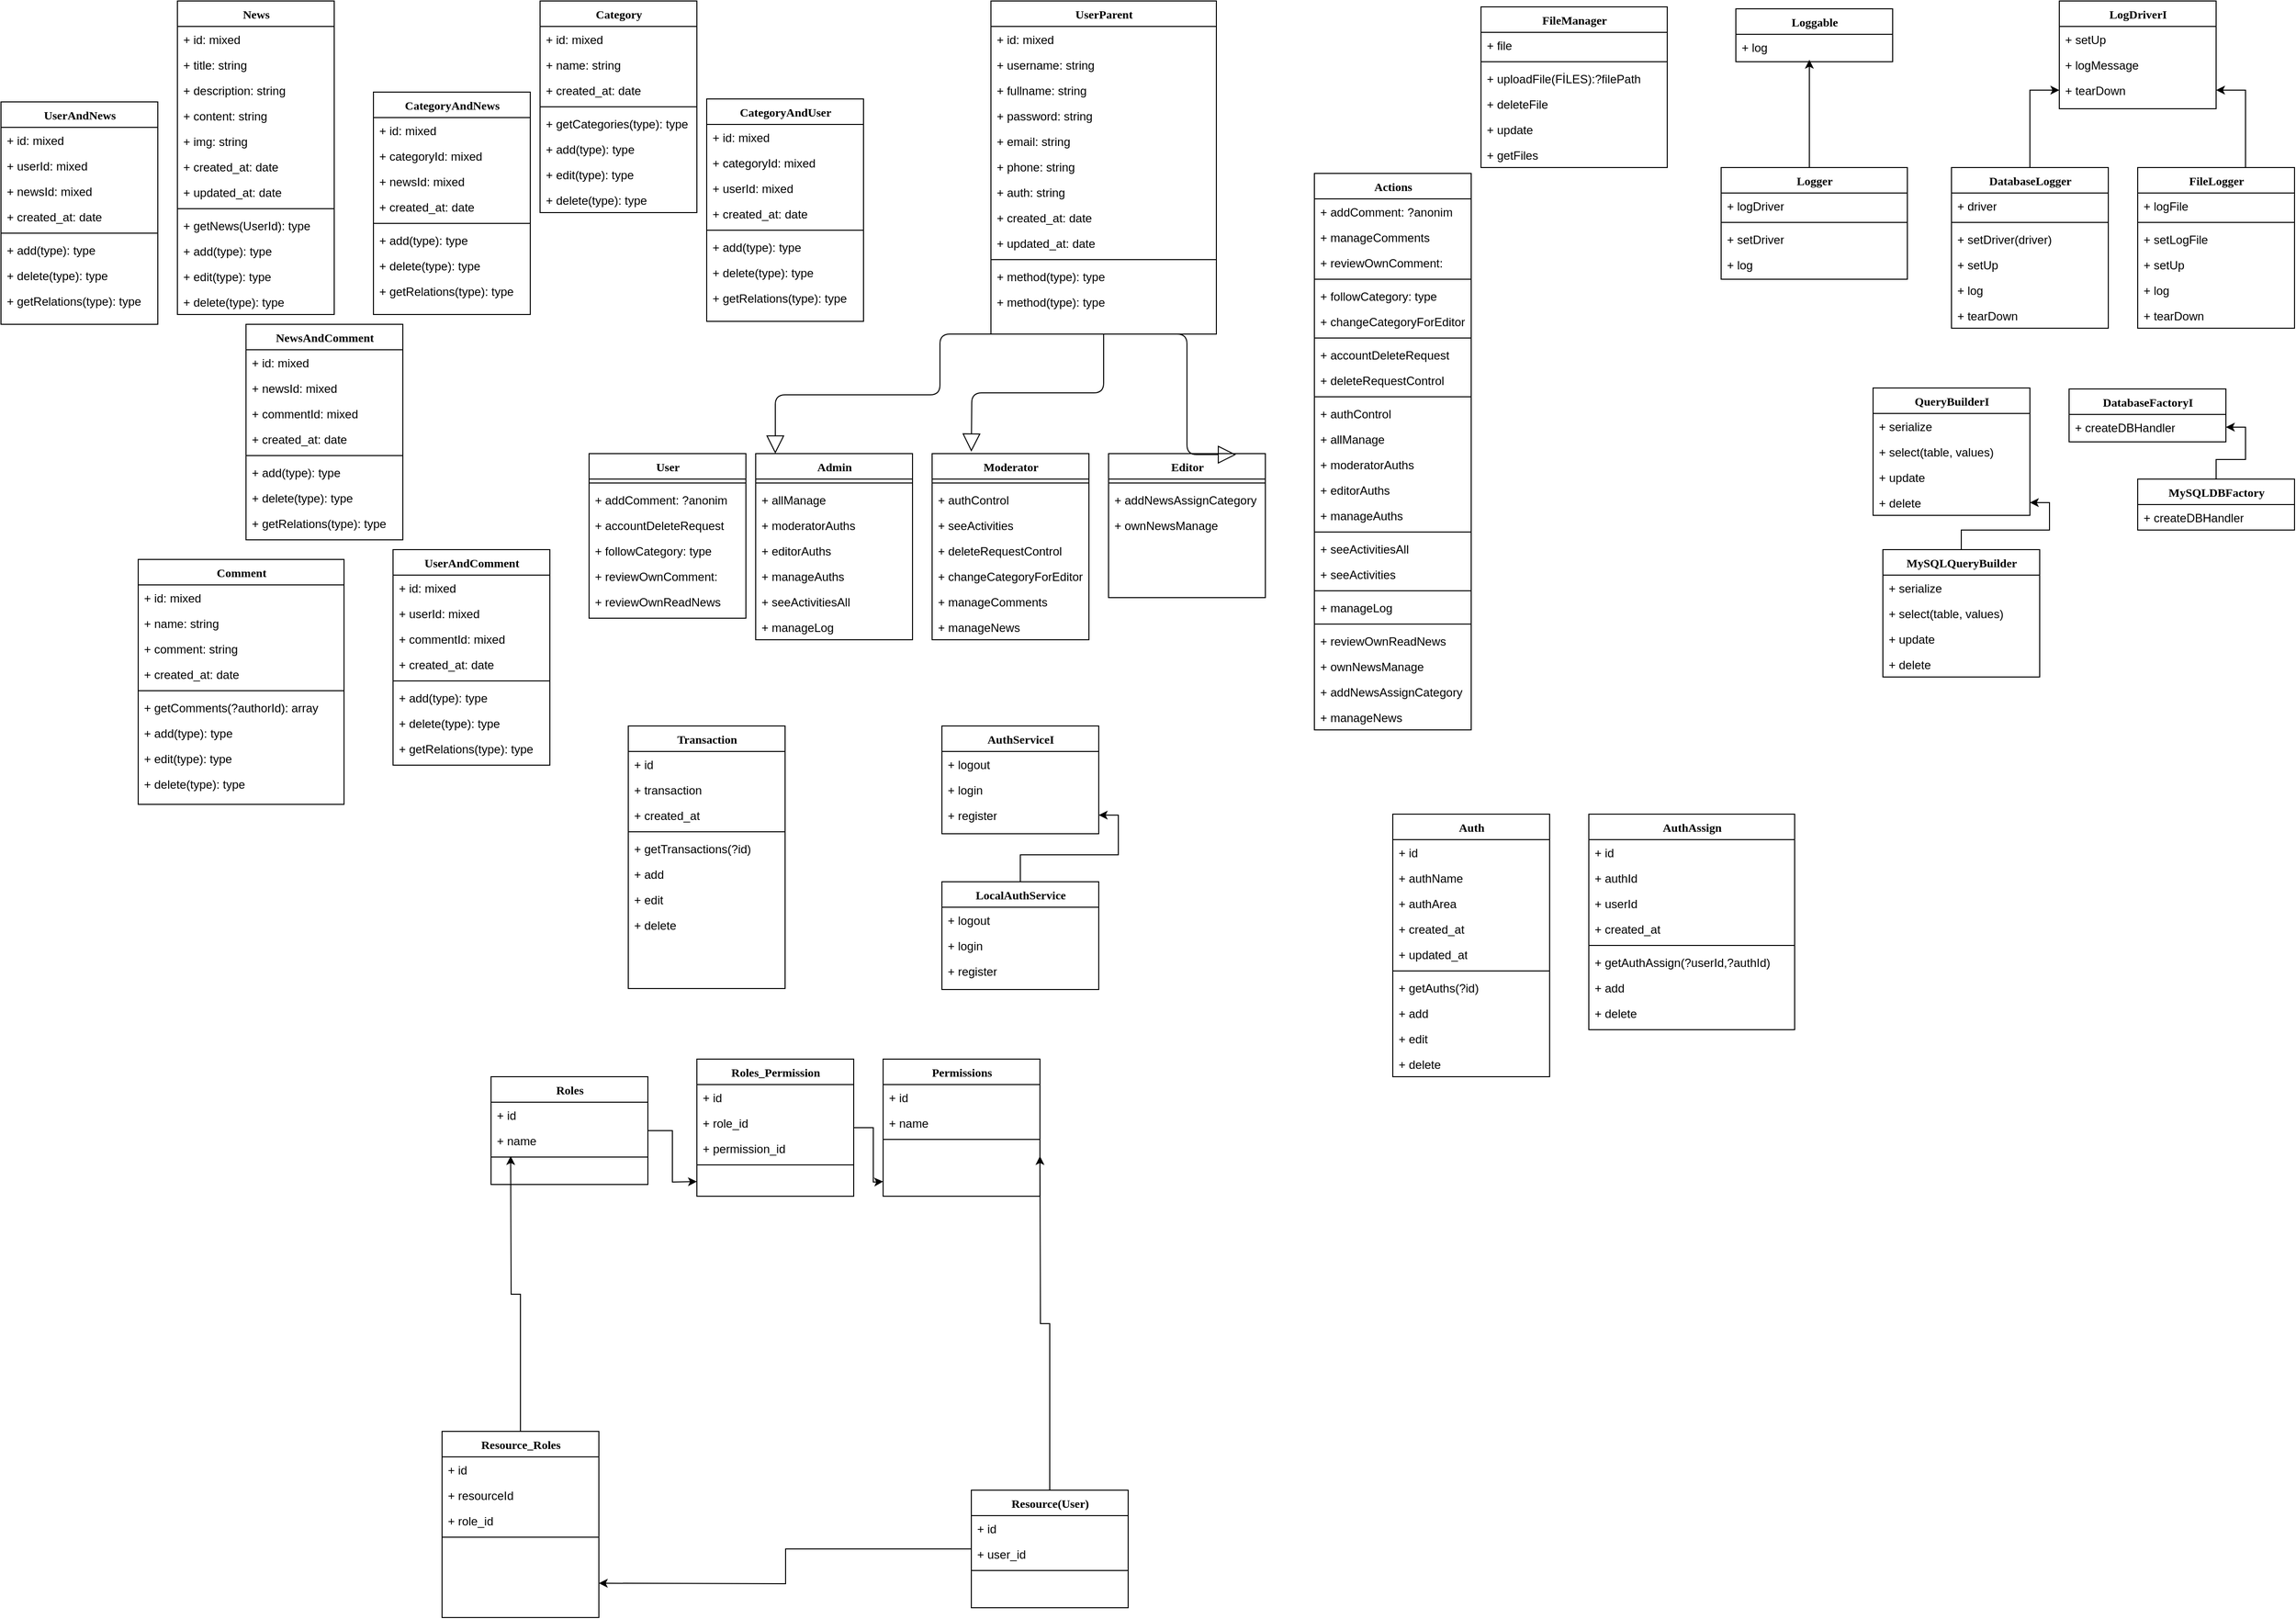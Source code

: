 <mxfile version="15.4.0" type="github">
  <diagram name="Page-1" id="9f46799a-70d6-7492-0946-bef42562c5a5">
    <mxGraphModel dx="2420" dy="516" grid="1" gridSize="10" guides="1" tooltips="1" connect="1" arrows="1" fold="1" page="1" pageScale="1" pageWidth="1100" pageHeight="850" background="none" math="0" shadow="0">
      <root>
        <mxCell id="0" />
        <mxCell id="1" parent="0" />
        <mxCell id="78961159f06e98e8-17" value="Category" style="swimlane;html=1;fontStyle=1;align=center;verticalAlign=top;childLayout=stackLayout;horizontal=1;startSize=26;horizontalStack=0;resizeParent=1;resizeLast=0;collapsible=1;marginBottom=0;swimlaneFillColor=#ffffff;rounded=0;shadow=0;comic=0;labelBackgroundColor=none;strokeWidth=1;fillColor=none;fontFamily=Verdana;fontSize=12" parent="1" vertex="1">
          <mxGeometry x="390" y="20" width="160" height="216" as="geometry" />
        </mxCell>
        <mxCell id="78961159f06e98e8-21" value="+ id: mixed" style="text;html=1;strokeColor=none;fillColor=none;align=left;verticalAlign=top;spacingLeft=4;spacingRight=4;whiteSpace=wrap;overflow=hidden;rotatable=0;points=[[0,0.5],[1,0.5]];portConstraint=eastwest;" parent="78961159f06e98e8-17" vertex="1">
          <mxGeometry y="26" width="160" height="26" as="geometry" />
        </mxCell>
        <mxCell id="78961159f06e98e8-23" value="+ name: string" style="text;html=1;strokeColor=none;fillColor=none;align=left;verticalAlign=top;spacingLeft=4;spacingRight=4;whiteSpace=wrap;overflow=hidden;rotatable=0;points=[[0,0.5],[1,0.5]];portConstraint=eastwest;" parent="78961159f06e98e8-17" vertex="1">
          <mxGeometry y="52" width="160" height="26" as="geometry" />
        </mxCell>
        <mxCell id="jzWTJWi0eM4r27LhTDiX-40" value="+ created_at: date" style="text;html=1;strokeColor=none;fillColor=none;align=left;verticalAlign=top;spacingLeft=4;spacingRight=4;whiteSpace=wrap;overflow=hidden;rotatable=0;points=[[0,0.5],[1,0.5]];portConstraint=eastwest;" parent="78961159f06e98e8-17" vertex="1">
          <mxGeometry y="78" width="160" height="26" as="geometry" />
        </mxCell>
        <mxCell id="78961159f06e98e8-19" value="" style="line;html=1;strokeWidth=1;fillColor=none;align=left;verticalAlign=middle;spacingTop=-1;spacingLeft=3;spacingRight=3;rotatable=0;labelPosition=right;points=[];portConstraint=eastwest;" parent="78961159f06e98e8-17" vertex="1">
          <mxGeometry y="104" width="160" height="8" as="geometry" />
        </mxCell>
        <mxCell id="78961159f06e98e8-20" value="+ getCategories(type): type" style="text;html=1;strokeColor=none;fillColor=none;align=left;verticalAlign=top;spacingLeft=4;spacingRight=4;whiteSpace=wrap;overflow=hidden;rotatable=0;points=[[0,0.5],[1,0.5]];portConstraint=eastwest;" parent="78961159f06e98e8-17" vertex="1">
          <mxGeometry y="112" width="160" height="26" as="geometry" />
        </mxCell>
        <mxCell id="78961159f06e98e8-27" value="+ add(type): type" style="text;html=1;strokeColor=none;fillColor=none;align=left;verticalAlign=top;spacingLeft=4;spacingRight=4;whiteSpace=wrap;overflow=hidden;rotatable=0;points=[[0,0.5],[1,0.5]];portConstraint=eastwest;" parent="78961159f06e98e8-17" vertex="1">
          <mxGeometry y="138" width="160" height="26" as="geometry" />
        </mxCell>
        <mxCell id="jzWTJWi0eM4r27LhTDiX-38" value="+ edit(type): type" style="text;html=1;strokeColor=none;fillColor=none;align=left;verticalAlign=top;spacingLeft=4;spacingRight=4;whiteSpace=wrap;overflow=hidden;rotatable=0;points=[[0,0.5],[1,0.5]];portConstraint=eastwest;" parent="78961159f06e98e8-17" vertex="1">
          <mxGeometry y="164" width="160" height="26" as="geometry" />
        </mxCell>
        <mxCell id="jzWTJWi0eM4r27LhTDiX-39" value="+ delete(type): type" style="text;html=1;strokeColor=none;fillColor=none;align=left;verticalAlign=top;spacingLeft=4;spacingRight=4;whiteSpace=wrap;overflow=hidden;rotatable=0;points=[[0,0.5],[1,0.5]];portConstraint=eastwest;" parent="78961159f06e98e8-17" vertex="1">
          <mxGeometry y="190" width="160" height="26" as="geometry" />
        </mxCell>
        <mxCell id="78961159f06e98e8-30" value="CategoryAndNews" style="swimlane;html=1;fontStyle=1;align=center;verticalAlign=top;childLayout=stackLayout;horizontal=1;startSize=26;horizontalStack=0;resizeParent=1;resizeLast=0;collapsible=1;marginBottom=0;swimlaneFillColor=#ffffff;rounded=0;shadow=0;comic=0;labelBackgroundColor=none;strokeWidth=1;fillColor=none;fontFamily=Verdana;fontSize=12" parent="1" vertex="1">
          <mxGeometry x="220" y="113" width="160" height="227" as="geometry" />
        </mxCell>
        <mxCell id="78961159f06e98e8-31" value="+ id: mixed" style="text;html=1;strokeColor=none;fillColor=none;align=left;verticalAlign=top;spacingLeft=4;spacingRight=4;whiteSpace=wrap;overflow=hidden;rotatable=0;points=[[0,0.5],[1,0.5]];portConstraint=eastwest;" parent="78961159f06e98e8-30" vertex="1">
          <mxGeometry y="26" width="160" height="26" as="geometry" />
        </mxCell>
        <mxCell id="78961159f06e98e8-32" value="+ categoryId: mixed" style="text;html=1;strokeColor=none;fillColor=none;align=left;verticalAlign=top;spacingLeft=4;spacingRight=4;whiteSpace=wrap;overflow=hidden;rotatable=0;points=[[0,0.5],[1,0.5]];portConstraint=eastwest;" parent="78961159f06e98e8-30" vertex="1">
          <mxGeometry y="52" width="160" height="26" as="geometry" />
        </mxCell>
        <mxCell id="78961159f06e98e8-33" value="+ newsId: mixed" style="text;html=1;strokeColor=none;fillColor=none;align=left;verticalAlign=top;spacingLeft=4;spacingRight=4;whiteSpace=wrap;overflow=hidden;rotatable=0;points=[[0,0.5],[1,0.5]];portConstraint=eastwest;" parent="78961159f06e98e8-30" vertex="1">
          <mxGeometry y="78" width="160" height="26" as="geometry" />
        </mxCell>
        <mxCell id="78961159f06e98e8-34" value="+ created_at: date" style="text;html=1;strokeColor=none;fillColor=none;align=left;verticalAlign=top;spacingLeft=4;spacingRight=4;whiteSpace=wrap;overflow=hidden;rotatable=0;points=[[0,0.5],[1,0.5]];portConstraint=eastwest;" parent="78961159f06e98e8-30" vertex="1">
          <mxGeometry y="104" width="160" height="26" as="geometry" />
        </mxCell>
        <mxCell id="78961159f06e98e8-38" value="" style="line;html=1;strokeWidth=1;fillColor=none;align=left;verticalAlign=middle;spacingTop=-1;spacingLeft=3;spacingRight=3;rotatable=0;labelPosition=right;points=[];portConstraint=eastwest;" parent="78961159f06e98e8-30" vertex="1">
          <mxGeometry y="130" width="160" height="8" as="geometry" />
        </mxCell>
        <mxCell id="78961159f06e98e8-39" value="+ add(type): type" style="text;html=1;strokeColor=none;fillColor=none;align=left;verticalAlign=top;spacingLeft=4;spacingRight=4;whiteSpace=wrap;overflow=hidden;rotatable=0;points=[[0,0.5],[1,0.5]];portConstraint=eastwest;" parent="78961159f06e98e8-30" vertex="1">
          <mxGeometry y="138" width="160" height="26" as="geometry" />
        </mxCell>
        <mxCell id="78961159f06e98e8-40" value="+ delete(type): type" style="text;html=1;strokeColor=none;fillColor=none;align=left;verticalAlign=top;spacingLeft=4;spacingRight=4;whiteSpace=wrap;overflow=hidden;rotatable=0;points=[[0,0.5],[1,0.5]];portConstraint=eastwest;" parent="78961159f06e98e8-30" vertex="1">
          <mxGeometry y="164" width="160" height="26" as="geometry" />
        </mxCell>
        <mxCell id="78961159f06e98e8-42" value="+ getRelations(type): type" style="text;html=1;strokeColor=none;fillColor=none;align=left;verticalAlign=top;spacingLeft=4;spacingRight=4;whiteSpace=wrap;overflow=hidden;rotatable=0;points=[[0,0.5],[1,0.5]];portConstraint=eastwest;" parent="78961159f06e98e8-30" vertex="1">
          <mxGeometry y="190" width="160" height="26" as="geometry" />
        </mxCell>
        <mxCell id="78961159f06e98e8-43" value="UserParent" style="swimlane;html=1;fontStyle=1;align=center;verticalAlign=top;childLayout=stackLayout;horizontal=1;startSize=26;horizontalStack=0;resizeParent=1;resizeLast=0;collapsible=1;marginBottom=0;swimlaneFillColor=#ffffff;rounded=0;shadow=0;comic=0;labelBackgroundColor=none;strokeWidth=1;fillColor=none;fontFamily=Verdana;fontSize=12" parent="1" vertex="1">
          <mxGeometry x="850" y="20" width="230" height="340" as="geometry" />
        </mxCell>
        <mxCell id="jzWTJWi0eM4r27LhTDiX-1" value="+ id: mixed" style="text;html=1;strokeColor=none;fillColor=none;align=left;verticalAlign=top;spacingLeft=4;spacingRight=4;whiteSpace=wrap;overflow=hidden;rotatable=0;points=[[0,0.5],[1,0.5]];portConstraint=eastwest;" parent="78961159f06e98e8-43" vertex="1">
          <mxGeometry y="26" width="230" height="26" as="geometry" />
        </mxCell>
        <mxCell id="78961159f06e98e8-44" value="+ username: string" style="text;html=1;strokeColor=none;fillColor=none;align=left;verticalAlign=top;spacingLeft=4;spacingRight=4;whiteSpace=wrap;overflow=hidden;rotatable=0;points=[[0,0.5],[1,0.5]];portConstraint=eastwest;" parent="78961159f06e98e8-43" vertex="1">
          <mxGeometry y="52" width="230" height="26" as="geometry" />
        </mxCell>
        <mxCell id="78961159f06e98e8-45" value="+ fullname: string" style="text;html=1;strokeColor=none;fillColor=none;align=left;verticalAlign=top;spacingLeft=4;spacingRight=4;whiteSpace=wrap;overflow=hidden;rotatable=0;points=[[0,0.5],[1,0.5]];portConstraint=eastwest;" parent="78961159f06e98e8-43" vertex="1">
          <mxGeometry y="78" width="230" height="26" as="geometry" />
        </mxCell>
        <mxCell id="78961159f06e98e8-49" value="+ password: string" style="text;html=1;strokeColor=none;fillColor=none;align=left;verticalAlign=top;spacingLeft=4;spacingRight=4;whiteSpace=wrap;overflow=hidden;rotatable=0;points=[[0,0.5],[1,0.5]];portConstraint=eastwest;" parent="78961159f06e98e8-43" vertex="1">
          <mxGeometry y="104" width="230" height="26" as="geometry" />
        </mxCell>
        <mxCell id="78961159f06e98e8-50" value="+ email: string" style="text;html=1;strokeColor=none;fillColor=none;align=left;verticalAlign=top;spacingLeft=4;spacingRight=4;whiteSpace=wrap;overflow=hidden;rotatable=0;points=[[0,0.5],[1,0.5]];portConstraint=eastwest;" parent="78961159f06e98e8-43" vertex="1">
          <mxGeometry y="130" width="230" height="26" as="geometry" />
        </mxCell>
        <mxCell id="clLJ35bokz39WYZlihCo-1" value="+ phone: string" style="text;html=1;strokeColor=none;fillColor=none;align=left;verticalAlign=top;spacingLeft=4;spacingRight=4;whiteSpace=wrap;overflow=hidden;rotatable=0;points=[[0,0.5],[1,0.5]];portConstraint=eastwest;" parent="78961159f06e98e8-43" vertex="1">
          <mxGeometry y="156" width="230" height="26" as="geometry" />
        </mxCell>
        <mxCell id="clLJ35bokz39WYZlihCo-4" value="+ auth: string" style="text;html=1;strokeColor=none;fillColor=none;align=left;verticalAlign=top;spacingLeft=4;spacingRight=4;whiteSpace=wrap;overflow=hidden;rotatable=0;points=[[0,0.5],[1,0.5]];portConstraint=eastwest;" parent="78961159f06e98e8-43" vertex="1">
          <mxGeometry y="182" width="230" height="26" as="geometry" />
        </mxCell>
        <mxCell id="clLJ35bokz39WYZlihCo-2" value="+ created_at: date" style="text;html=1;strokeColor=none;fillColor=none;align=left;verticalAlign=top;spacingLeft=4;spacingRight=4;whiteSpace=wrap;overflow=hidden;rotatable=0;points=[[0,0.5],[1,0.5]];portConstraint=eastwest;" parent="78961159f06e98e8-43" vertex="1">
          <mxGeometry y="208" width="230" height="26" as="geometry" />
        </mxCell>
        <mxCell id="clLJ35bokz39WYZlihCo-3" value="+ updated_at: date" style="text;html=1;strokeColor=none;fillColor=none;align=left;verticalAlign=top;spacingLeft=4;spacingRight=4;whiteSpace=wrap;overflow=hidden;rotatable=0;points=[[0,0.5],[1,0.5]];portConstraint=eastwest;" parent="78961159f06e98e8-43" vertex="1">
          <mxGeometry y="234" width="230" height="26" as="geometry" />
        </mxCell>
        <mxCell id="78961159f06e98e8-51" value="" style="line;html=1;strokeWidth=1;fillColor=none;align=left;verticalAlign=middle;spacingTop=-1;spacingLeft=3;spacingRight=3;rotatable=0;labelPosition=right;points=[];portConstraint=eastwest;" parent="78961159f06e98e8-43" vertex="1">
          <mxGeometry y="260" width="230" height="8" as="geometry" />
        </mxCell>
        <mxCell id="78961159f06e98e8-53" value="+ method(type): type" style="text;html=1;strokeColor=none;fillColor=none;align=left;verticalAlign=top;spacingLeft=4;spacingRight=4;whiteSpace=wrap;overflow=hidden;rotatable=0;points=[[0,0.5],[1,0.5]];portConstraint=eastwest;" parent="78961159f06e98e8-43" vertex="1">
          <mxGeometry y="268" width="230" height="26" as="geometry" />
        </mxCell>
        <mxCell id="78961159f06e98e8-52" value="+ method(type): type" style="text;html=1;strokeColor=none;fillColor=none;align=left;verticalAlign=top;spacingLeft=4;spacingRight=4;whiteSpace=wrap;overflow=hidden;rotatable=0;points=[[0,0.5],[1,0.5]];portConstraint=eastwest;" parent="78961159f06e98e8-43" vertex="1">
          <mxGeometry y="294" width="230" height="26" as="geometry" />
        </mxCell>
        <mxCell id="78961159f06e98e8-56" value="Comment" style="swimlane;html=1;fontStyle=1;align=center;verticalAlign=top;childLayout=stackLayout;horizontal=1;startSize=26;horizontalStack=0;resizeParent=1;resizeLast=0;collapsible=1;marginBottom=0;swimlaneFillColor=#ffffff;rounded=0;shadow=0;comic=0;labelBackgroundColor=none;strokeWidth=1;fillColor=none;fontFamily=Verdana;fontSize=12" parent="1" vertex="1">
          <mxGeometry x="-20" y="590" width="210" height="250" as="geometry" />
        </mxCell>
        <mxCell id="78961159f06e98e8-57" value="+ id: mixed" style="text;html=1;strokeColor=none;fillColor=none;align=left;verticalAlign=top;spacingLeft=4;spacingRight=4;whiteSpace=wrap;overflow=hidden;rotatable=0;points=[[0,0.5],[1,0.5]];portConstraint=eastwest;" parent="78961159f06e98e8-56" vertex="1">
          <mxGeometry y="26" width="210" height="26" as="geometry" />
        </mxCell>
        <mxCell id="78961159f06e98e8-65" value="+ name: string" style="text;html=1;strokeColor=none;fillColor=none;align=left;verticalAlign=top;spacingLeft=4;spacingRight=4;whiteSpace=wrap;overflow=hidden;rotatable=0;points=[[0,0.5],[1,0.5]];portConstraint=eastwest;" parent="78961159f06e98e8-56" vertex="1">
          <mxGeometry y="52" width="210" height="26" as="geometry" />
        </mxCell>
        <mxCell id="78961159f06e98e8-60" value="+ comment: string" style="text;html=1;strokeColor=none;fillColor=none;align=left;verticalAlign=top;spacingLeft=4;spacingRight=4;whiteSpace=wrap;overflow=hidden;rotatable=0;points=[[0,0.5],[1,0.5]];portConstraint=eastwest;" parent="78961159f06e98e8-56" vertex="1">
          <mxGeometry y="78" width="210" height="26" as="geometry" />
        </mxCell>
        <mxCell id="78961159f06e98e8-61" value="+ created_at: date" style="text;html=1;strokeColor=none;fillColor=none;align=left;verticalAlign=top;spacingLeft=4;spacingRight=4;whiteSpace=wrap;overflow=hidden;rotatable=0;points=[[0,0.5],[1,0.5]];portConstraint=eastwest;" parent="78961159f06e98e8-56" vertex="1">
          <mxGeometry y="104" width="210" height="26" as="geometry" />
        </mxCell>
        <mxCell id="78961159f06e98e8-64" value="" style="line;html=1;strokeWidth=1;fillColor=none;align=left;verticalAlign=middle;spacingTop=-1;spacingLeft=3;spacingRight=3;rotatable=0;labelPosition=right;points=[];portConstraint=eastwest;" parent="78961159f06e98e8-56" vertex="1">
          <mxGeometry y="130" width="210" height="8" as="geometry" />
        </mxCell>
        <mxCell id="78961159f06e98e8-66" value="+ getComments(?authorId): array" style="text;html=1;strokeColor=none;fillColor=none;align=left;verticalAlign=top;spacingLeft=4;spacingRight=4;whiteSpace=wrap;overflow=hidden;rotatable=0;points=[[0,0.5],[1,0.5]];portConstraint=eastwest;" parent="78961159f06e98e8-56" vertex="1">
          <mxGeometry y="138" width="210" height="26" as="geometry" />
        </mxCell>
        <mxCell id="78961159f06e98e8-68" value="+ add(type): type" style="text;html=1;strokeColor=none;fillColor=none;align=left;verticalAlign=top;spacingLeft=4;spacingRight=4;whiteSpace=wrap;overflow=hidden;rotatable=0;points=[[0,0.5],[1,0.5]];portConstraint=eastwest;" parent="78961159f06e98e8-56" vertex="1">
          <mxGeometry y="164" width="210" height="26" as="geometry" />
        </mxCell>
        <mxCell id="jzWTJWi0eM4r27LhTDiX-37" value="+ edit(type): type" style="text;html=1;strokeColor=none;fillColor=none;align=left;verticalAlign=top;spacingLeft=4;spacingRight=4;whiteSpace=wrap;overflow=hidden;rotatable=0;points=[[0,0.5],[1,0.5]];portConstraint=eastwest;" parent="78961159f06e98e8-56" vertex="1">
          <mxGeometry y="190" width="210" height="26" as="geometry" />
        </mxCell>
        <mxCell id="jzWTJWi0eM4r27LhTDiX-36" value="+ delete(type): type" style="text;html=1;strokeColor=none;fillColor=none;align=left;verticalAlign=top;spacingLeft=4;spacingRight=4;whiteSpace=wrap;overflow=hidden;rotatable=0;points=[[0,0.5],[1,0.5]];portConstraint=eastwest;" parent="78961159f06e98e8-56" vertex="1">
          <mxGeometry y="216" width="210" height="26" as="geometry" />
        </mxCell>
        <mxCell id="78961159f06e98e8-69" value="News" style="swimlane;html=1;fontStyle=1;align=center;verticalAlign=top;childLayout=stackLayout;horizontal=1;startSize=26;horizontalStack=0;resizeParent=1;resizeLast=0;collapsible=1;marginBottom=0;swimlaneFillColor=#ffffff;rounded=0;shadow=0;comic=0;labelBackgroundColor=none;strokeWidth=1;fillColor=none;fontFamily=Verdana;fontSize=12" parent="1" vertex="1">
          <mxGeometry x="20" y="20.0" width="160" height="320" as="geometry" />
        </mxCell>
        <mxCell id="78961159f06e98e8-74" value="+ id: mixed" style="text;html=1;strokeColor=none;fillColor=none;align=left;verticalAlign=top;spacingLeft=4;spacingRight=4;whiteSpace=wrap;overflow=hidden;rotatable=0;points=[[0,0.5],[1,0.5]];portConstraint=eastwest;" parent="78961159f06e98e8-69" vertex="1">
          <mxGeometry y="26" width="160" height="26" as="geometry" />
        </mxCell>
        <mxCell id="78961159f06e98e8-70" value="+ title: string" style="text;html=1;strokeColor=none;fillColor=none;align=left;verticalAlign=top;spacingLeft=4;spacingRight=4;whiteSpace=wrap;overflow=hidden;rotatable=0;points=[[0,0.5],[1,0.5]];portConstraint=eastwest;" parent="78961159f06e98e8-69" vertex="1">
          <mxGeometry y="52" width="160" height="26" as="geometry" />
        </mxCell>
        <mxCell id="78961159f06e98e8-71" value="+ description: string" style="text;html=1;strokeColor=none;fillColor=none;align=left;verticalAlign=top;spacingLeft=4;spacingRight=4;whiteSpace=wrap;overflow=hidden;rotatable=0;points=[[0,0.5],[1,0.5]];portConstraint=eastwest;" parent="78961159f06e98e8-69" vertex="1">
          <mxGeometry y="78" width="160" height="26" as="geometry" />
        </mxCell>
        <mxCell id="78961159f06e98e8-72" value="+ content: string" style="text;html=1;strokeColor=none;fillColor=none;align=left;verticalAlign=top;spacingLeft=4;spacingRight=4;whiteSpace=wrap;overflow=hidden;rotatable=0;points=[[0,0.5],[1,0.5]];portConstraint=eastwest;" parent="78961159f06e98e8-69" vertex="1">
          <mxGeometry y="104" width="160" height="26" as="geometry" />
        </mxCell>
        <mxCell id="78961159f06e98e8-75" value="+ img: string" style="text;html=1;strokeColor=none;fillColor=none;align=left;verticalAlign=top;spacingLeft=4;spacingRight=4;whiteSpace=wrap;overflow=hidden;rotatable=0;points=[[0,0.5],[1,0.5]];portConstraint=eastwest;" parent="78961159f06e98e8-69" vertex="1">
          <mxGeometry y="130" width="160" height="26" as="geometry" />
        </mxCell>
        <mxCell id="78961159f06e98e8-76" value="+ created_at: date" style="text;html=1;strokeColor=none;fillColor=none;align=left;verticalAlign=top;spacingLeft=4;spacingRight=4;whiteSpace=wrap;overflow=hidden;rotatable=0;points=[[0,0.5],[1,0.5]];portConstraint=eastwest;" parent="78961159f06e98e8-69" vertex="1">
          <mxGeometry y="156" width="160" height="26" as="geometry" />
        </mxCell>
        <mxCell id="jzWTJWi0eM4r27LhTDiX-2" value="+ updated_at: date" style="text;html=1;strokeColor=none;fillColor=none;align=left;verticalAlign=top;spacingLeft=4;spacingRight=4;whiteSpace=wrap;overflow=hidden;rotatable=0;points=[[0,0.5],[1,0.5]];portConstraint=eastwest;" parent="78961159f06e98e8-69" vertex="1">
          <mxGeometry y="182" width="160" height="26" as="geometry" />
        </mxCell>
        <mxCell id="78961159f06e98e8-77" value="" style="line;html=1;strokeWidth=1;fillColor=none;align=left;verticalAlign=middle;spacingTop=-1;spacingLeft=3;spacingRight=3;rotatable=0;labelPosition=right;points=[];portConstraint=eastwest;" parent="78961159f06e98e8-69" vertex="1">
          <mxGeometry y="208" width="160" height="8" as="geometry" />
        </mxCell>
        <mxCell id="78961159f06e98e8-78" value="+ getNews(UserId): type" style="text;html=1;strokeColor=none;fillColor=none;align=left;verticalAlign=top;spacingLeft=4;spacingRight=4;whiteSpace=wrap;overflow=hidden;rotatable=0;points=[[0,0.5],[1,0.5]];portConstraint=eastwest;" parent="78961159f06e98e8-69" vertex="1">
          <mxGeometry y="216" width="160" height="26" as="geometry" />
        </mxCell>
        <mxCell id="78961159f06e98e8-79" value="+ add(type): type" style="text;html=1;strokeColor=none;fillColor=none;align=left;verticalAlign=top;spacingLeft=4;spacingRight=4;whiteSpace=wrap;overflow=hidden;rotatable=0;points=[[0,0.5],[1,0.5]];portConstraint=eastwest;" parent="78961159f06e98e8-69" vertex="1">
          <mxGeometry y="242" width="160" height="26" as="geometry" />
        </mxCell>
        <mxCell id="78961159f06e98e8-80" value="+ edit(type): type" style="text;html=1;strokeColor=none;fillColor=none;align=left;verticalAlign=top;spacingLeft=4;spacingRight=4;whiteSpace=wrap;overflow=hidden;rotatable=0;points=[[0,0.5],[1,0.5]];portConstraint=eastwest;" parent="78961159f06e98e8-69" vertex="1">
          <mxGeometry y="268" width="160" height="26" as="geometry" />
        </mxCell>
        <mxCell id="78961159f06e98e8-81" value="+ delete(type): type" style="text;html=1;strokeColor=none;fillColor=none;align=left;verticalAlign=top;spacingLeft=4;spacingRight=4;whiteSpace=wrap;overflow=hidden;rotatable=0;points=[[0,0.5],[1,0.5]];portConstraint=eastwest;" parent="78961159f06e98e8-69" vertex="1">
          <mxGeometry y="294" width="160" height="26" as="geometry" />
        </mxCell>
        <mxCell id="78961159f06e98e8-128" style="edgeStyle=orthogonalEdgeStyle;html=1;labelBackgroundColor=none;startFill=0;startSize=8;endArrow=block;endFill=0;endSize=16;fontFamily=Verdana;fontSize=12;exitX=0.25;exitY=1;exitDx=0;exitDy=0;" parent="1" source="78961159f06e98e8-43" edge="1">
          <mxGeometry relative="1" as="geometry">
            <Array as="points">
              <mxPoint x="798" y="422" />
              <mxPoint x="630" y="422" />
            </Array>
            <mxPoint x="800" y="350" as="sourcePoint" />
            <mxPoint x="630" y="482" as="targetPoint" />
          </mxGeometry>
        </mxCell>
        <mxCell id="78961159f06e98e8-82" value="Admin" style="swimlane;html=1;fontStyle=1;align=center;verticalAlign=top;childLayout=stackLayout;horizontal=1;startSize=26;horizontalStack=0;resizeParent=1;resizeLast=0;collapsible=1;marginBottom=0;swimlaneFillColor=#ffffff;rounded=0;shadow=0;comic=0;labelBackgroundColor=none;strokeWidth=1;fillColor=none;fontFamily=Verdana;fontSize=12" parent="1" vertex="1">
          <mxGeometry x="610" y="482" width="160" height="190" as="geometry" />
        </mxCell>
        <mxCell id="78961159f06e98e8-90" value="" style="line;html=1;strokeWidth=1;fillColor=none;align=left;verticalAlign=middle;spacingTop=-1;spacingLeft=3;spacingRight=3;rotatable=0;labelPosition=right;points=[];portConstraint=eastwest;" parent="78961159f06e98e8-82" vertex="1">
          <mxGeometry y="26" width="160" height="8" as="geometry" />
        </mxCell>
        <mxCell id="78961159f06e98e8-83" value="+ allManage" style="text;html=1;strokeColor=none;fillColor=none;align=left;verticalAlign=top;spacingLeft=4;spacingRight=4;whiteSpace=wrap;overflow=hidden;rotatable=0;points=[[0,0.5],[1,0.5]];portConstraint=eastwest;" parent="78961159f06e98e8-82" vertex="1">
          <mxGeometry y="34" width="160" height="26" as="geometry" />
        </mxCell>
        <mxCell id="78961159f06e98e8-84" value="+ moderatorAuths" style="text;html=1;strokeColor=none;fillColor=none;align=left;verticalAlign=top;spacingLeft=4;spacingRight=4;whiteSpace=wrap;overflow=hidden;rotatable=0;points=[[0,0.5],[1,0.5]];portConstraint=eastwest;" parent="78961159f06e98e8-82" vertex="1">
          <mxGeometry y="60" width="160" height="26" as="geometry" />
        </mxCell>
        <mxCell id="78961159f06e98e8-85" value="+ editorAuths" style="text;html=1;strokeColor=none;fillColor=none;align=left;verticalAlign=top;spacingLeft=4;spacingRight=4;whiteSpace=wrap;overflow=hidden;rotatable=0;points=[[0,0.5],[1,0.5]];portConstraint=eastwest;" parent="78961159f06e98e8-82" vertex="1">
          <mxGeometry y="86" width="160" height="26" as="geometry" />
        </mxCell>
        <mxCell id="78961159f06e98e8-91" value="+ manageAuths" style="text;html=1;strokeColor=none;fillColor=none;align=left;verticalAlign=top;spacingLeft=4;spacingRight=4;whiteSpace=wrap;overflow=hidden;rotatable=0;points=[[0,0.5],[1,0.5]];portConstraint=eastwest;" parent="78961159f06e98e8-82" vertex="1">
          <mxGeometry y="112" width="160" height="26" as="geometry" />
        </mxCell>
        <mxCell id="78961159f06e98e8-94" value="+ seeActivitiesAll" style="text;html=1;strokeColor=none;fillColor=none;align=left;verticalAlign=top;spacingLeft=4;spacingRight=4;whiteSpace=wrap;overflow=hidden;rotatable=0;points=[[0,0.5],[1,0.5]];portConstraint=eastwest;" parent="78961159f06e98e8-82" vertex="1">
          <mxGeometry y="138" width="160" height="26" as="geometry" />
        </mxCell>
        <mxCell id="jzWTJWi0eM4r27LhTDiX-35" value="+ manageLog" style="text;html=1;strokeColor=none;fillColor=none;align=left;verticalAlign=top;spacingLeft=4;spacingRight=4;whiteSpace=wrap;overflow=hidden;rotatable=0;points=[[0,0.5],[1,0.5]];portConstraint=eastwest;" parent="78961159f06e98e8-82" vertex="1">
          <mxGeometry y="164" width="160" height="26" as="geometry" />
        </mxCell>
        <mxCell id="78961159f06e98e8-127" style="edgeStyle=orthogonalEdgeStyle;html=1;labelBackgroundColor=none;startFill=0;startSize=8;endArrow=block;endFill=0;endSize=16;fontFamily=Verdana;fontSize=12;exitX=0.5;exitY=1;exitDx=0;exitDy=0;" parent="1" source="78961159f06e98e8-43" edge="1">
          <mxGeometry relative="1" as="geometry">
            <mxPoint x="870" y="340" as="sourcePoint" />
            <mxPoint x="830" y="480" as="targetPoint" />
          </mxGeometry>
        </mxCell>
        <mxCell id="78961159f06e98e8-95" value="Moderator" style="swimlane;html=1;fontStyle=1;align=center;verticalAlign=top;childLayout=stackLayout;horizontal=1;startSize=26;horizontalStack=0;resizeParent=1;resizeLast=0;collapsible=1;marginBottom=0;swimlaneFillColor=#ffffff;rounded=0;shadow=0;comic=0;labelBackgroundColor=none;strokeWidth=1;fillColor=none;fontFamily=Verdana;fontSize=12" parent="1" vertex="1">
          <mxGeometry x="790" y="482" width="160" height="190" as="geometry" />
        </mxCell>
        <mxCell id="78961159f06e98e8-103" value="" style="line;html=1;strokeWidth=1;fillColor=none;align=left;verticalAlign=middle;spacingTop=-1;spacingLeft=3;spacingRight=3;rotatable=0;labelPosition=right;points=[];portConstraint=eastwest;" parent="78961159f06e98e8-95" vertex="1">
          <mxGeometry y="26" width="160" height="8" as="geometry" />
        </mxCell>
        <mxCell id="78961159f06e98e8-96" value="+ authControl" style="text;html=1;strokeColor=none;fillColor=none;align=left;verticalAlign=top;spacingLeft=4;spacingRight=4;whiteSpace=wrap;overflow=hidden;rotatable=0;points=[[0,0.5],[1,0.5]];portConstraint=eastwest;" parent="78961159f06e98e8-95" vertex="1">
          <mxGeometry y="34" width="160" height="26" as="geometry" />
        </mxCell>
        <mxCell id="78961159f06e98e8-97" value="+ seeActivities" style="text;html=1;strokeColor=none;fillColor=none;align=left;verticalAlign=top;spacingLeft=4;spacingRight=4;whiteSpace=wrap;overflow=hidden;rotatable=0;points=[[0,0.5],[1,0.5]];portConstraint=eastwest;" parent="78961159f06e98e8-95" vertex="1">
          <mxGeometry y="60" width="160" height="26" as="geometry" />
        </mxCell>
        <mxCell id="78961159f06e98e8-102" value="+ deleteRequestControl" style="text;html=1;strokeColor=none;fillColor=none;align=left;verticalAlign=top;spacingLeft=4;spacingRight=4;whiteSpace=wrap;overflow=hidden;rotatable=0;points=[[0,0.5],[1,0.5]];portConstraint=eastwest;" parent="78961159f06e98e8-95" vertex="1">
          <mxGeometry y="86" width="160" height="26" as="geometry" />
        </mxCell>
        <mxCell id="jzWTJWi0eM4r27LhTDiX-33" value="+ changeCategoryForEditor" style="text;html=1;strokeColor=none;fillColor=none;align=left;verticalAlign=top;spacingLeft=4;spacingRight=4;whiteSpace=wrap;overflow=hidden;rotatable=0;points=[[0,0.5],[1,0.5]];portConstraint=eastwest;" parent="78961159f06e98e8-95" vertex="1">
          <mxGeometry y="112" width="160" height="26" as="geometry" />
        </mxCell>
        <mxCell id="jzWTJWi0eM4r27LhTDiX-34" value="+ manageComments" style="text;html=1;strokeColor=none;fillColor=none;align=left;verticalAlign=top;spacingLeft=4;spacingRight=4;whiteSpace=wrap;overflow=hidden;rotatable=0;points=[[0,0.5],[1,0.5]];portConstraint=eastwest;" parent="78961159f06e98e8-95" vertex="1">
          <mxGeometry y="138" width="160" height="26" as="geometry" />
        </mxCell>
        <mxCell id="78961159f06e98e8-104" value="+ manageNews" style="text;html=1;strokeColor=none;fillColor=none;align=left;verticalAlign=top;spacingLeft=4;spacingRight=4;whiteSpace=wrap;overflow=hidden;rotatable=0;points=[[0,0.5],[1,0.5]];portConstraint=eastwest;" parent="78961159f06e98e8-95" vertex="1">
          <mxGeometry y="164" width="160" height="26" as="geometry" />
        </mxCell>
        <mxCell id="78961159f06e98e8-126" style="edgeStyle=orthogonalEdgeStyle;html=1;labelBackgroundColor=none;startFill=0;startSize=8;endArrow=block;endFill=0;endSize=16;fontFamily=Verdana;fontSize=12;exitX=0.75;exitY=1;exitDx=0;exitDy=0;entryX=0.813;entryY=0.007;entryDx=0;entryDy=0;entryPerimeter=0;" parent="1" source="78961159f06e98e8-43" target="78961159f06e98e8-108" edge="1">
          <mxGeometry relative="1" as="geometry">
            <Array as="points">
              <mxPoint x="1050" y="360" />
            </Array>
            <mxPoint x="1050" y="450" as="targetPoint" />
          </mxGeometry>
        </mxCell>
        <mxCell id="78961159f06e98e8-108" value="Editor" style="swimlane;html=1;fontStyle=1;align=center;verticalAlign=top;childLayout=stackLayout;horizontal=1;startSize=26;horizontalStack=0;resizeParent=1;resizeLast=0;collapsible=1;marginBottom=0;swimlaneFillColor=#ffffff;rounded=0;shadow=0;comic=0;labelBackgroundColor=none;strokeWidth=1;fillColor=none;fontFamily=Verdana;fontSize=12" parent="1" vertex="1">
          <mxGeometry x="970" y="482.0" width="160" height="147" as="geometry" />
        </mxCell>
        <mxCell id="78961159f06e98e8-116" value="" style="line;html=1;strokeWidth=1;fillColor=none;align=left;verticalAlign=middle;spacingTop=-1;spacingLeft=3;spacingRight=3;rotatable=0;labelPosition=right;points=[];portConstraint=eastwest;" parent="78961159f06e98e8-108" vertex="1">
          <mxGeometry y="26" width="160" height="8" as="geometry" />
        </mxCell>
        <mxCell id="78961159f06e98e8-117" value="+ addNewsAssignCategory" style="text;html=1;strokeColor=none;fillColor=none;align=left;verticalAlign=top;spacingLeft=4;spacingRight=4;whiteSpace=wrap;overflow=hidden;rotatable=0;points=[[0,0.5],[1,0.5]];portConstraint=eastwest;" parent="78961159f06e98e8-108" vertex="1">
          <mxGeometry y="34" width="160" height="26" as="geometry" />
        </mxCell>
        <mxCell id="78961159f06e98e8-120" value="+ ownNewsManage" style="text;html=1;strokeColor=none;fillColor=none;align=left;verticalAlign=top;spacingLeft=4;spacingRight=4;whiteSpace=wrap;overflow=hidden;rotatable=0;points=[[0,0.5],[1,0.5]];portConstraint=eastwest;" parent="78961159f06e98e8-108" vertex="1">
          <mxGeometry y="60" width="160" height="26" as="geometry" />
        </mxCell>
        <mxCell id="jzWTJWi0eM4r27LhTDiX-5" value="NewsAndComment" style="swimlane;html=1;fontStyle=1;align=center;verticalAlign=top;childLayout=stackLayout;horizontal=1;startSize=26;horizontalStack=0;resizeParent=1;resizeLast=0;collapsible=1;marginBottom=0;swimlaneFillColor=#ffffff;rounded=0;shadow=0;comic=0;labelBackgroundColor=none;strokeWidth=1;fillColor=none;fontFamily=Verdana;fontSize=12" parent="1" vertex="1">
          <mxGeometry x="90" y="350" width="160" height="220" as="geometry" />
        </mxCell>
        <mxCell id="jzWTJWi0eM4r27LhTDiX-6" value="+ id: mixed" style="text;html=1;strokeColor=none;fillColor=none;align=left;verticalAlign=top;spacingLeft=4;spacingRight=4;whiteSpace=wrap;overflow=hidden;rotatable=0;points=[[0,0.5],[1,0.5]];portConstraint=eastwest;" parent="jzWTJWi0eM4r27LhTDiX-5" vertex="1">
          <mxGeometry y="26" width="160" height="26" as="geometry" />
        </mxCell>
        <mxCell id="jzWTJWi0eM4r27LhTDiX-7" value="+ newsId: mixed" style="text;html=1;strokeColor=none;fillColor=none;align=left;verticalAlign=top;spacingLeft=4;spacingRight=4;whiteSpace=wrap;overflow=hidden;rotatable=0;points=[[0,0.5],[1,0.5]];portConstraint=eastwest;" parent="jzWTJWi0eM4r27LhTDiX-5" vertex="1">
          <mxGeometry y="52" width="160" height="26" as="geometry" />
        </mxCell>
        <mxCell id="jzWTJWi0eM4r27LhTDiX-8" value="+ commentId: mixed" style="text;html=1;strokeColor=none;fillColor=none;align=left;verticalAlign=top;spacingLeft=4;spacingRight=4;whiteSpace=wrap;overflow=hidden;rotatable=0;points=[[0,0.5],[1,0.5]];portConstraint=eastwest;" parent="jzWTJWi0eM4r27LhTDiX-5" vertex="1">
          <mxGeometry y="78" width="160" height="26" as="geometry" />
        </mxCell>
        <mxCell id="jzWTJWi0eM4r27LhTDiX-9" value="+ created_at: date" style="text;html=1;strokeColor=none;fillColor=none;align=left;verticalAlign=top;spacingLeft=4;spacingRight=4;whiteSpace=wrap;overflow=hidden;rotatable=0;points=[[0,0.5],[1,0.5]];portConstraint=eastwest;" parent="jzWTJWi0eM4r27LhTDiX-5" vertex="1">
          <mxGeometry y="104" width="160" height="26" as="geometry" />
        </mxCell>
        <mxCell id="jzWTJWi0eM4r27LhTDiX-13" value="" style="line;html=1;strokeWidth=1;fillColor=none;align=left;verticalAlign=middle;spacingTop=-1;spacingLeft=3;spacingRight=3;rotatable=0;labelPosition=right;points=[];portConstraint=eastwest;" parent="jzWTJWi0eM4r27LhTDiX-5" vertex="1">
          <mxGeometry y="130" width="160" height="8" as="geometry" />
        </mxCell>
        <mxCell id="jzWTJWi0eM4r27LhTDiX-14" value="+ add(type): type" style="text;html=1;strokeColor=none;fillColor=none;align=left;verticalAlign=top;spacingLeft=4;spacingRight=4;whiteSpace=wrap;overflow=hidden;rotatable=0;points=[[0,0.5],[1,0.5]];portConstraint=eastwest;" parent="jzWTJWi0eM4r27LhTDiX-5" vertex="1">
          <mxGeometry y="138" width="160" height="26" as="geometry" />
        </mxCell>
        <mxCell id="jzWTJWi0eM4r27LhTDiX-15" value="+ delete(type): type" style="text;html=1;strokeColor=none;fillColor=none;align=left;verticalAlign=top;spacingLeft=4;spacingRight=4;whiteSpace=wrap;overflow=hidden;rotatable=0;points=[[0,0.5],[1,0.5]];portConstraint=eastwest;" parent="jzWTJWi0eM4r27LhTDiX-5" vertex="1">
          <mxGeometry y="164" width="160" height="26" as="geometry" />
        </mxCell>
        <mxCell id="jzWTJWi0eM4r27LhTDiX-16" value="+ getRelations(type): type" style="text;html=1;strokeColor=none;fillColor=none;align=left;verticalAlign=top;spacingLeft=4;spacingRight=4;whiteSpace=wrap;overflow=hidden;rotatable=0;points=[[0,0.5],[1,0.5]];portConstraint=eastwest;" parent="jzWTJWi0eM4r27LhTDiX-5" vertex="1">
          <mxGeometry y="190" width="160" height="26" as="geometry" />
        </mxCell>
        <mxCell id="jzWTJWi0eM4r27LhTDiX-17" value="UserAndComment" style="swimlane;html=1;fontStyle=1;align=center;verticalAlign=top;childLayout=stackLayout;horizontal=1;startSize=26;horizontalStack=0;resizeParent=1;resizeLast=0;collapsible=1;marginBottom=0;swimlaneFillColor=#ffffff;rounded=0;shadow=0;comic=0;labelBackgroundColor=none;strokeWidth=1;fillColor=none;fontFamily=Verdana;fontSize=12" parent="1" vertex="1">
          <mxGeometry x="240" y="580" width="160" height="220" as="geometry" />
        </mxCell>
        <mxCell id="jzWTJWi0eM4r27LhTDiX-18" value="+ id: mixed" style="text;html=1;strokeColor=none;fillColor=none;align=left;verticalAlign=top;spacingLeft=4;spacingRight=4;whiteSpace=wrap;overflow=hidden;rotatable=0;points=[[0,0.5],[1,0.5]];portConstraint=eastwest;" parent="jzWTJWi0eM4r27LhTDiX-17" vertex="1">
          <mxGeometry y="26" width="160" height="26" as="geometry" />
        </mxCell>
        <mxCell id="jzWTJWi0eM4r27LhTDiX-19" value="+ userId: mixed" style="text;html=1;strokeColor=none;fillColor=none;align=left;verticalAlign=top;spacingLeft=4;spacingRight=4;whiteSpace=wrap;overflow=hidden;rotatable=0;points=[[0,0.5],[1,0.5]];portConstraint=eastwest;" parent="jzWTJWi0eM4r27LhTDiX-17" vertex="1">
          <mxGeometry y="52" width="160" height="26" as="geometry" />
        </mxCell>
        <mxCell id="jzWTJWi0eM4r27LhTDiX-20" value="+ commentId: mixed" style="text;html=1;strokeColor=none;fillColor=none;align=left;verticalAlign=top;spacingLeft=4;spacingRight=4;whiteSpace=wrap;overflow=hidden;rotatable=0;points=[[0,0.5],[1,0.5]];portConstraint=eastwest;" parent="jzWTJWi0eM4r27LhTDiX-17" vertex="1">
          <mxGeometry y="78" width="160" height="26" as="geometry" />
        </mxCell>
        <mxCell id="jzWTJWi0eM4r27LhTDiX-21" value="+ created_at: date" style="text;html=1;strokeColor=none;fillColor=none;align=left;verticalAlign=top;spacingLeft=4;spacingRight=4;whiteSpace=wrap;overflow=hidden;rotatable=0;points=[[0,0.5],[1,0.5]];portConstraint=eastwest;" parent="jzWTJWi0eM4r27LhTDiX-17" vertex="1">
          <mxGeometry y="104" width="160" height="26" as="geometry" />
        </mxCell>
        <mxCell id="jzWTJWi0eM4r27LhTDiX-22" value="" style="line;html=1;strokeWidth=1;fillColor=none;align=left;verticalAlign=middle;spacingTop=-1;spacingLeft=3;spacingRight=3;rotatable=0;labelPosition=right;points=[];portConstraint=eastwest;" parent="jzWTJWi0eM4r27LhTDiX-17" vertex="1">
          <mxGeometry y="130" width="160" height="8" as="geometry" />
        </mxCell>
        <mxCell id="jzWTJWi0eM4r27LhTDiX-23" value="+ add(type): type" style="text;html=1;strokeColor=none;fillColor=none;align=left;verticalAlign=top;spacingLeft=4;spacingRight=4;whiteSpace=wrap;overflow=hidden;rotatable=0;points=[[0,0.5],[1,0.5]];portConstraint=eastwest;" parent="jzWTJWi0eM4r27LhTDiX-17" vertex="1">
          <mxGeometry y="138" width="160" height="26" as="geometry" />
        </mxCell>
        <mxCell id="jzWTJWi0eM4r27LhTDiX-24" value="+ delete(type): type" style="text;html=1;strokeColor=none;fillColor=none;align=left;verticalAlign=top;spacingLeft=4;spacingRight=4;whiteSpace=wrap;overflow=hidden;rotatable=0;points=[[0,0.5],[1,0.5]];portConstraint=eastwest;" parent="jzWTJWi0eM4r27LhTDiX-17" vertex="1">
          <mxGeometry y="164" width="160" height="26" as="geometry" />
        </mxCell>
        <mxCell id="jzWTJWi0eM4r27LhTDiX-25" value="+ getRelations(type): type" style="text;html=1;strokeColor=none;fillColor=none;align=left;verticalAlign=top;spacingLeft=4;spacingRight=4;whiteSpace=wrap;overflow=hidden;rotatable=0;points=[[0,0.5],[1,0.5]];portConstraint=eastwest;" parent="jzWTJWi0eM4r27LhTDiX-17" vertex="1">
          <mxGeometry y="190" width="160" height="26" as="geometry" />
        </mxCell>
        <mxCell id="jzWTJWi0eM4r27LhTDiX-26" value="User" style="swimlane;html=1;fontStyle=1;align=center;verticalAlign=top;childLayout=stackLayout;horizontal=1;startSize=26;horizontalStack=0;resizeParent=1;resizeLast=0;collapsible=1;marginBottom=0;swimlaneFillColor=#ffffff;rounded=0;shadow=0;comic=0;labelBackgroundColor=none;strokeWidth=1;fillColor=none;fontFamily=Verdana;fontSize=12" parent="1" vertex="1">
          <mxGeometry x="440" y="482" width="160" height="168" as="geometry" />
        </mxCell>
        <mxCell id="jzWTJWi0eM4r27LhTDiX-30" value="" style="line;html=1;strokeWidth=1;fillColor=none;align=left;verticalAlign=middle;spacingTop=-1;spacingLeft=3;spacingRight=3;rotatable=0;labelPosition=right;points=[];portConstraint=eastwest;" parent="jzWTJWi0eM4r27LhTDiX-26" vertex="1">
          <mxGeometry y="26" width="160" height="8" as="geometry" />
        </mxCell>
        <mxCell id="jzWTJWi0eM4r27LhTDiX-27" value="+ addComment: ?anonim" style="text;html=1;strokeColor=none;fillColor=none;align=left;verticalAlign=top;spacingLeft=4;spacingRight=4;whiteSpace=wrap;overflow=hidden;rotatable=0;points=[[0,0.5],[1,0.5]];portConstraint=eastwest;" parent="jzWTJWi0eM4r27LhTDiX-26" vertex="1">
          <mxGeometry y="34" width="160" height="26" as="geometry" />
        </mxCell>
        <mxCell id="jzWTJWi0eM4r27LhTDiX-28" value="+ accountDeleteRequest" style="text;html=1;strokeColor=none;fillColor=none;align=left;verticalAlign=top;spacingLeft=4;spacingRight=4;whiteSpace=wrap;overflow=hidden;rotatable=0;points=[[0,0.5],[1,0.5]];portConstraint=eastwest;" parent="jzWTJWi0eM4r27LhTDiX-26" vertex="1">
          <mxGeometry y="60" width="160" height="26" as="geometry" />
        </mxCell>
        <mxCell id="jzWTJWi0eM4r27LhTDiX-29" value="+ followCategory: type" style="text;html=1;strokeColor=none;fillColor=none;align=left;verticalAlign=top;spacingLeft=4;spacingRight=4;whiteSpace=wrap;overflow=hidden;rotatable=0;points=[[0,0.5],[1,0.5]];portConstraint=eastwest;" parent="jzWTJWi0eM4r27LhTDiX-26" vertex="1">
          <mxGeometry y="86" width="160" height="26" as="geometry" />
        </mxCell>
        <mxCell id="jzWTJWi0eM4r27LhTDiX-31" value="+ reviewOwnComment:" style="text;html=1;strokeColor=none;fillColor=none;align=left;verticalAlign=top;spacingLeft=4;spacingRight=4;whiteSpace=wrap;overflow=hidden;rotatable=0;points=[[0,0.5],[1,0.5]];portConstraint=eastwest;" parent="jzWTJWi0eM4r27LhTDiX-26" vertex="1">
          <mxGeometry y="112" width="160" height="26" as="geometry" />
        </mxCell>
        <mxCell id="jzWTJWi0eM4r27LhTDiX-32" value="+ reviewOwnReadNews" style="text;html=1;strokeColor=none;fillColor=none;align=left;verticalAlign=top;spacingLeft=4;spacingRight=4;whiteSpace=wrap;overflow=hidden;rotatable=0;points=[[0,0.5],[1,0.5]];portConstraint=eastwest;" parent="jzWTJWi0eM4r27LhTDiX-26" vertex="1">
          <mxGeometry y="138" width="160" height="26" as="geometry" />
        </mxCell>
        <mxCell id="jzWTJWi0eM4r27LhTDiX-41" value="Auth" style="swimlane;html=1;fontStyle=1;align=center;verticalAlign=top;childLayout=stackLayout;horizontal=1;startSize=26;horizontalStack=0;resizeParent=1;resizeLast=0;collapsible=1;marginBottom=0;swimlaneFillColor=#ffffff;rounded=0;shadow=0;comic=0;labelBackgroundColor=none;strokeWidth=1;fillColor=none;fontFamily=Verdana;fontSize=12" parent="1" vertex="1">
          <mxGeometry x="1260" y="850" width="160" height="268" as="geometry" />
        </mxCell>
        <mxCell id="jzWTJWi0eM4r27LhTDiX-43" value="+ id" style="text;html=1;strokeColor=none;fillColor=none;align=left;verticalAlign=top;spacingLeft=4;spacingRight=4;whiteSpace=wrap;overflow=hidden;rotatable=0;points=[[0,0.5],[1,0.5]];portConstraint=eastwest;" parent="jzWTJWi0eM4r27LhTDiX-41" vertex="1">
          <mxGeometry y="26" width="160" height="26" as="geometry" />
        </mxCell>
        <mxCell id="jzWTJWi0eM4r27LhTDiX-44" value="+ authName" style="text;html=1;strokeColor=none;fillColor=none;align=left;verticalAlign=top;spacingLeft=4;spacingRight=4;whiteSpace=wrap;overflow=hidden;rotatable=0;points=[[0,0.5],[1,0.5]];portConstraint=eastwest;" parent="jzWTJWi0eM4r27LhTDiX-41" vertex="1">
          <mxGeometry y="52" width="160" height="26" as="geometry" />
        </mxCell>
        <mxCell id="jzWTJWi0eM4r27LhTDiX-45" value="+ authArea" style="text;html=1;strokeColor=none;fillColor=none;align=left;verticalAlign=top;spacingLeft=4;spacingRight=4;whiteSpace=wrap;overflow=hidden;rotatable=0;points=[[0,0.5],[1,0.5]];portConstraint=eastwest;" parent="jzWTJWi0eM4r27LhTDiX-41" vertex="1">
          <mxGeometry y="78" width="160" height="26" as="geometry" />
        </mxCell>
        <mxCell id="jzWTJWi0eM4r27LhTDiX-50" value="+ created_at&lt;span style=&quot;color: rgba(0 , 0 , 0 , 0) ; font-family: monospace ; font-size: 0px&quot;&gt;%3CmxGraphModel%3E%3Croot%3E%3CmxCell%20id%3D%220%22%2F%3E%3CmxCell%20id%3D%221%22%20parent%3D%220%22%2F%3E%3CmxCell%20id%3D%222%22%20value%3D%22%2B%20authArea%22%20style%3D%22text%3Bhtml%3D1%3BstrokeColor%3Dnone%3BfillColor%3Dnone%3Balign%3Dleft%3BverticalAlign%3Dtop%3BspacingLeft%3D4%3BspacingRight%3D4%3BwhiteSpace%3Dwrap%3Boverflow%3Dhidden%3Brotatable%3D0%3Bpoints%3D%5B%5B0%2C0.5%5D%2C%5B1%2C0.5%5D%5D%3BportConstraint%3Deastwest%3B%22%20vertex%3D%221%22%20parent%3D%221%22%3E%3CmxGeometry%20x%3D%22820%22%20y%3D%22888%22%20width%3D%22160%22%20height%3D%2226%22%20as%3D%22geometry%22%2F%3E%3C%2FmxCell%3E%3C%2Froot%3E%3C%2FmxGraphModel%3E&lt;/span&gt;" style="text;html=1;strokeColor=none;fillColor=none;align=left;verticalAlign=top;spacingLeft=4;spacingRight=4;whiteSpace=wrap;overflow=hidden;rotatable=0;points=[[0,0.5],[1,0.5]];portConstraint=eastwest;" parent="jzWTJWi0eM4r27LhTDiX-41" vertex="1">
          <mxGeometry y="104" width="160" height="26" as="geometry" />
        </mxCell>
        <mxCell id="jzWTJWi0eM4r27LhTDiX-51" value="+ updated_at" style="text;html=1;strokeColor=none;fillColor=none;align=left;verticalAlign=top;spacingLeft=4;spacingRight=4;whiteSpace=wrap;overflow=hidden;rotatable=0;points=[[0,0.5],[1,0.5]];portConstraint=eastwest;" parent="jzWTJWi0eM4r27LhTDiX-41" vertex="1">
          <mxGeometry y="130" width="160" height="26" as="geometry" />
        </mxCell>
        <mxCell id="jzWTJWi0eM4r27LhTDiX-42" value="" style="line;html=1;strokeWidth=1;fillColor=none;align=left;verticalAlign=middle;spacingTop=-1;spacingLeft=3;spacingRight=3;rotatable=0;labelPosition=right;points=[];portConstraint=eastwest;" parent="jzWTJWi0eM4r27LhTDiX-41" vertex="1">
          <mxGeometry y="156" width="160" height="8" as="geometry" />
        </mxCell>
        <mxCell id="jzWTJWi0eM4r27LhTDiX-46" value="+ getAuths(?id)" style="text;html=1;strokeColor=none;fillColor=none;align=left;verticalAlign=top;spacingLeft=4;spacingRight=4;whiteSpace=wrap;overflow=hidden;rotatable=0;points=[[0,0.5],[1,0.5]];portConstraint=eastwest;" parent="jzWTJWi0eM4r27LhTDiX-41" vertex="1">
          <mxGeometry y="164" width="160" height="26" as="geometry" />
        </mxCell>
        <mxCell id="jzWTJWi0eM4r27LhTDiX-47" value="+ add" style="text;html=1;strokeColor=none;fillColor=none;align=left;verticalAlign=top;spacingLeft=4;spacingRight=4;whiteSpace=wrap;overflow=hidden;rotatable=0;points=[[0,0.5],[1,0.5]];portConstraint=eastwest;" parent="jzWTJWi0eM4r27LhTDiX-41" vertex="1">
          <mxGeometry y="190" width="160" height="26" as="geometry" />
        </mxCell>
        <mxCell id="jzWTJWi0eM4r27LhTDiX-49" value="+ edit" style="text;html=1;strokeColor=none;fillColor=none;align=left;verticalAlign=top;spacingLeft=4;spacingRight=4;whiteSpace=wrap;overflow=hidden;rotatable=0;points=[[0,0.5],[1,0.5]];portConstraint=eastwest;" parent="jzWTJWi0eM4r27LhTDiX-41" vertex="1">
          <mxGeometry y="216" width="160" height="26" as="geometry" />
        </mxCell>
        <mxCell id="jzWTJWi0eM4r27LhTDiX-48" value="+ delete" style="text;html=1;strokeColor=none;fillColor=none;align=left;verticalAlign=top;spacingLeft=4;spacingRight=4;whiteSpace=wrap;overflow=hidden;rotatable=0;points=[[0,0.5],[1,0.5]];portConstraint=eastwest;" parent="jzWTJWi0eM4r27LhTDiX-41" vertex="1">
          <mxGeometry y="242" width="160" height="26" as="geometry" />
        </mxCell>
        <mxCell id="jzWTJWi0eM4r27LhTDiX-52" value="AuthAssign" style="swimlane;html=1;fontStyle=1;align=center;verticalAlign=top;childLayout=stackLayout;horizontal=1;startSize=26;horizontalStack=0;resizeParent=1;resizeLast=0;collapsible=1;marginBottom=0;swimlaneFillColor=#ffffff;rounded=0;shadow=0;comic=0;labelBackgroundColor=none;strokeWidth=1;fillColor=none;fontFamily=Verdana;fontSize=12" parent="1" vertex="1">
          <mxGeometry x="1460" y="850" width="210" height="220" as="geometry" />
        </mxCell>
        <mxCell id="jzWTJWi0eM4r27LhTDiX-53" value="+ id" style="text;html=1;strokeColor=none;fillColor=none;align=left;verticalAlign=top;spacingLeft=4;spacingRight=4;whiteSpace=wrap;overflow=hidden;rotatable=0;points=[[0,0.5],[1,0.5]];portConstraint=eastwest;" parent="jzWTJWi0eM4r27LhTDiX-52" vertex="1">
          <mxGeometry y="26" width="210" height="26" as="geometry" />
        </mxCell>
        <mxCell id="jzWTJWi0eM4r27LhTDiX-54" value="+ authId" style="text;html=1;strokeColor=none;fillColor=none;align=left;verticalAlign=top;spacingLeft=4;spacingRight=4;whiteSpace=wrap;overflow=hidden;rotatable=0;points=[[0,0.5],[1,0.5]];portConstraint=eastwest;" parent="jzWTJWi0eM4r27LhTDiX-52" vertex="1">
          <mxGeometry y="52" width="210" height="26" as="geometry" />
        </mxCell>
        <mxCell id="jzWTJWi0eM4r27LhTDiX-55" value="+ userId" style="text;html=1;strokeColor=none;fillColor=none;align=left;verticalAlign=top;spacingLeft=4;spacingRight=4;whiteSpace=wrap;overflow=hidden;rotatable=0;points=[[0,0.5],[1,0.5]];portConstraint=eastwest;" parent="jzWTJWi0eM4r27LhTDiX-52" vertex="1">
          <mxGeometry y="78" width="210" height="26" as="geometry" />
        </mxCell>
        <mxCell id="jzWTJWi0eM4r27LhTDiX-56" value="+ created_at&lt;span style=&quot;color: rgba(0 , 0 , 0 , 0) ; font-family: monospace ; font-size: 0px&quot;&gt;%3CmxGraphModel%3E%3Croot%3E%3CmxCell%20id%3D%220%22%2F%3E%3CmxCell%20id%3D%221%22%20parent%3D%220%22%2F%3E%3CmxCell%20id%3D%222%22%20value%3D%22%2B%20authArea%22%20style%3D%22text%3Bhtml%3D1%3BstrokeColor%3Dnone%3BfillColor%3Dnone%3Balign%3Dleft%3BverticalAlign%3Dtop%3BspacingLeft%3D4%3BspacingRight%3D4%3BwhiteSpace%3Dwrap%3Boverflow%3Dhidden%3Brotatable%3D0%3Bpoints%3D%5B%5B0%2C0.5%5D%2C%5B1%2C0.5%5D%5D%3BportConstraint%3Deastwest%3B%22%20vertex%3D%221%22%20parent%3D%221%22%3E%3CmxGeometry%20x%3D%22820%22%20y%3D%22888%22%20width%3D%22160%22%20height%3D%2226%22%20as%3D%22geometry%22%2F%3E%3C%2FmxCell%3E%3C%2Froot%3E%3C%2FmxGraphModel%3E&lt;/span&gt;" style="text;html=1;strokeColor=none;fillColor=none;align=left;verticalAlign=top;spacingLeft=4;spacingRight=4;whiteSpace=wrap;overflow=hidden;rotatable=0;points=[[0,0.5],[1,0.5]];portConstraint=eastwest;" parent="jzWTJWi0eM4r27LhTDiX-52" vertex="1">
          <mxGeometry y="104" width="210" height="26" as="geometry" />
        </mxCell>
        <mxCell id="jzWTJWi0eM4r27LhTDiX-58" value="" style="line;html=1;strokeWidth=1;fillColor=none;align=left;verticalAlign=middle;spacingTop=-1;spacingLeft=3;spacingRight=3;rotatable=0;labelPosition=right;points=[];portConstraint=eastwest;" parent="jzWTJWi0eM4r27LhTDiX-52" vertex="1">
          <mxGeometry y="130" width="210" height="8" as="geometry" />
        </mxCell>
        <mxCell id="jzWTJWi0eM4r27LhTDiX-59" value="+ getAuthAssign(?userId,?authId)" style="text;html=1;strokeColor=none;fillColor=none;align=left;verticalAlign=top;spacingLeft=4;spacingRight=4;whiteSpace=wrap;overflow=hidden;rotatable=0;points=[[0,0.5],[1,0.5]];portConstraint=eastwest;" parent="jzWTJWi0eM4r27LhTDiX-52" vertex="1">
          <mxGeometry y="138" width="210" height="26" as="geometry" />
        </mxCell>
        <mxCell id="jzWTJWi0eM4r27LhTDiX-60" value="+ add" style="text;html=1;strokeColor=none;fillColor=none;align=left;verticalAlign=top;spacingLeft=4;spacingRight=4;whiteSpace=wrap;overflow=hidden;rotatable=0;points=[[0,0.5],[1,0.5]];portConstraint=eastwest;" parent="jzWTJWi0eM4r27LhTDiX-52" vertex="1">
          <mxGeometry y="164" width="210" height="26" as="geometry" />
        </mxCell>
        <mxCell id="jzWTJWi0eM4r27LhTDiX-62" value="+ delete" style="text;html=1;strokeColor=none;fillColor=none;align=left;verticalAlign=top;spacingLeft=4;spacingRight=4;whiteSpace=wrap;overflow=hidden;rotatable=0;points=[[0,0.5],[1,0.5]];portConstraint=eastwest;" parent="jzWTJWi0eM4r27LhTDiX-52" vertex="1">
          <mxGeometry y="190" width="210" height="26" as="geometry" />
        </mxCell>
        <mxCell id="tOHmtmZYV6ojftgFuqAS-1" value="Transaction" style="swimlane;html=1;fontStyle=1;align=center;verticalAlign=top;childLayout=stackLayout;horizontal=1;startSize=26;horizontalStack=0;resizeParent=1;resizeLast=0;collapsible=1;marginBottom=0;swimlaneFillColor=#ffffff;rounded=0;shadow=0;comic=0;labelBackgroundColor=none;strokeWidth=1;fillColor=none;fontFamily=Verdana;fontSize=12" parent="1" vertex="1">
          <mxGeometry x="480" y="760" width="160" height="268" as="geometry" />
        </mxCell>
        <mxCell id="tOHmtmZYV6ojftgFuqAS-2" value="+ id" style="text;html=1;strokeColor=none;fillColor=none;align=left;verticalAlign=top;spacingLeft=4;spacingRight=4;whiteSpace=wrap;overflow=hidden;rotatable=0;points=[[0,0.5],[1,0.5]];portConstraint=eastwest;" parent="tOHmtmZYV6ojftgFuqAS-1" vertex="1">
          <mxGeometry y="26" width="160" height="26" as="geometry" />
        </mxCell>
        <mxCell id="tOHmtmZYV6ojftgFuqAS-3" value="+ transaction" style="text;html=1;strokeColor=none;fillColor=none;align=left;verticalAlign=top;spacingLeft=4;spacingRight=4;whiteSpace=wrap;overflow=hidden;rotatable=0;points=[[0,0.5],[1,0.5]];portConstraint=eastwest;" parent="tOHmtmZYV6ojftgFuqAS-1" vertex="1">
          <mxGeometry y="52" width="160" height="26" as="geometry" />
        </mxCell>
        <mxCell id="hJC1oZIyuPmaY7lNUrLp-11" value="+ created_at" style="text;html=1;strokeColor=none;fillColor=none;align=left;verticalAlign=top;spacingLeft=4;spacingRight=4;whiteSpace=wrap;overflow=hidden;rotatable=0;points=[[0,0.5],[1,0.5]];portConstraint=eastwest;" parent="tOHmtmZYV6ojftgFuqAS-1" vertex="1">
          <mxGeometry y="78" width="160" height="26" as="geometry" />
        </mxCell>
        <mxCell id="tOHmtmZYV6ojftgFuqAS-7" value="" style="line;html=1;strokeWidth=1;fillColor=none;align=left;verticalAlign=middle;spacingTop=-1;spacingLeft=3;spacingRight=3;rotatable=0;labelPosition=right;points=[];portConstraint=eastwest;" parent="tOHmtmZYV6ojftgFuqAS-1" vertex="1">
          <mxGeometry y="104" width="160" height="8" as="geometry" />
        </mxCell>
        <mxCell id="tOHmtmZYV6ojftgFuqAS-8" value="+ getTransactions(?id)" style="text;html=1;strokeColor=none;fillColor=none;align=left;verticalAlign=top;spacingLeft=4;spacingRight=4;whiteSpace=wrap;overflow=hidden;rotatable=0;points=[[0,0.5],[1,0.5]];portConstraint=eastwest;" parent="tOHmtmZYV6ojftgFuqAS-1" vertex="1">
          <mxGeometry y="112" width="160" height="26" as="geometry" />
        </mxCell>
        <mxCell id="tOHmtmZYV6ojftgFuqAS-9" value="+ add" style="text;html=1;strokeColor=none;fillColor=none;align=left;verticalAlign=top;spacingLeft=4;spacingRight=4;whiteSpace=wrap;overflow=hidden;rotatable=0;points=[[0,0.5],[1,0.5]];portConstraint=eastwest;" parent="tOHmtmZYV6ojftgFuqAS-1" vertex="1">
          <mxGeometry y="138" width="160" height="26" as="geometry" />
        </mxCell>
        <mxCell id="tOHmtmZYV6ojftgFuqAS-10" value="+ edit" style="text;html=1;strokeColor=none;fillColor=none;align=left;verticalAlign=top;spacingLeft=4;spacingRight=4;whiteSpace=wrap;overflow=hidden;rotatable=0;points=[[0,0.5],[1,0.5]];portConstraint=eastwest;" parent="tOHmtmZYV6ojftgFuqAS-1" vertex="1">
          <mxGeometry y="164" width="160" height="26" as="geometry" />
        </mxCell>
        <mxCell id="tOHmtmZYV6ojftgFuqAS-11" value="+ delete" style="text;html=1;strokeColor=none;fillColor=none;align=left;verticalAlign=top;spacingLeft=4;spacingRight=4;whiteSpace=wrap;overflow=hidden;rotatable=0;points=[[0,0.5],[1,0.5]];portConstraint=eastwest;" parent="tOHmtmZYV6ojftgFuqAS-1" vertex="1">
          <mxGeometry y="190" width="160" height="26" as="geometry" />
        </mxCell>
        <mxCell id="tOHmtmZYV6ojftgFuqAS-31" value="Actions" style="swimlane;html=1;fontStyle=1;align=center;verticalAlign=top;childLayout=stackLayout;horizontal=1;startSize=26;horizontalStack=0;resizeParent=1;resizeLast=0;collapsible=1;marginBottom=0;swimlaneFillColor=#ffffff;rounded=0;shadow=0;comic=0;labelBackgroundColor=none;strokeWidth=1;fillColor=none;fontFamily=Verdana;fontSize=12" parent="1" vertex="1">
          <mxGeometry x="1180" y="196" width="160" height="568" as="geometry" />
        </mxCell>
        <mxCell id="tOHmtmZYV6ojftgFuqAS-12" value="+ addComment: ?anonim" style="text;html=1;strokeColor=none;fillColor=none;align=left;verticalAlign=top;spacingLeft=4;spacingRight=4;whiteSpace=wrap;overflow=hidden;rotatable=0;points=[[0,0.5],[1,0.5]];portConstraint=eastwest;" parent="tOHmtmZYV6ojftgFuqAS-31" vertex="1">
          <mxGeometry y="26" width="160" height="26" as="geometry" />
        </mxCell>
        <mxCell id="tOHmtmZYV6ojftgFuqAS-27" value="+ manageComments" style="text;html=1;strokeColor=none;fillColor=none;align=left;verticalAlign=top;spacingLeft=4;spacingRight=4;whiteSpace=wrap;overflow=hidden;rotatable=0;points=[[0,0.5],[1,0.5]];portConstraint=eastwest;" parent="tOHmtmZYV6ojftgFuqAS-31" vertex="1">
          <mxGeometry y="52" width="160" height="26" as="geometry" />
        </mxCell>
        <mxCell id="tOHmtmZYV6ojftgFuqAS-15" value="+ reviewOwnComment:" style="text;html=1;strokeColor=none;fillColor=none;align=left;verticalAlign=top;spacingLeft=4;spacingRight=4;whiteSpace=wrap;overflow=hidden;rotatable=0;points=[[0,0.5],[1,0.5]];portConstraint=eastwest;" parent="tOHmtmZYV6ojftgFuqAS-31" vertex="1">
          <mxGeometry y="78" width="160" height="26" as="geometry" />
        </mxCell>
        <mxCell id="tOHmtmZYV6ojftgFuqAS-32" value="" style="line;html=1;strokeWidth=1;fillColor=none;align=left;verticalAlign=middle;spacingTop=-1;spacingLeft=3;spacingRight=3;rotatable=0;labelPosition=right;points=[];portConstraint=eastwest;" parent="tOHmtmZYV6ojftgFuqAS-31" vertex="1">
          <mxGeometry y="104" width="160" height="8" as="geometry" />
        </mxCell>
        <mxCell id="tOHmtmZYV6ojftgFuqAS-14" value="+ followCategory: type" style="text;html=1;strokeColor=none;fillColor=none;align=left;verticalAlign=top;spacingLeft=4;spacingRight=4;whiteSpace=wrap;overflow=hidden;rotatable=0;points=[[0,0.5],[1,0.5]];portConstraint=eastwest;" parent="tOHmtmZYV6ojftgFuqAS-31" vertex="1">
          <mxGeometry y="112" width="160" height="26" as="geometry" />
        </mxCell>
        <mxCell id="tOHmtmZYV6ojftgFuqAS-26" value="+ changeCategoryForEditor" style="text;html=1;strokeColor=none;fillColor=none;align=left;verticalAlign=top;spacingLeft=4;spacingRight=4;whiteSpace=wrap;overflow=hidden;rotatable=0;points=[[0,0.5],[1,0.5]];portConstraint=eastwest;" parent="tOHmtmZYV6ojftgFuqAS-31" vertex="1">
          <mxGeometry y="138" width="160" height="26" as="geometry" />
        </mxCell>
        <mxCell id="tOHmtmZYV6ojftgFuqAS-35" value="" style="line;html=1;strokeWidth=1;fillColor=none;align=left;verticalAlign=middle;spacingTop=-1;spacingLeft=3;spacingRight=3;rotatable=0;labelPosition=right;points=[];portConstraint=eastwest;" parent="tOHmtmZYV6ojftgFuqAS-31" vertex="1">
          <mxGeometry y="164" width="160" height="8" as="geometry" />
        </mxCell>
        <mxCell id="tOHmtmZYV6ojftgFuqAS-13" value="+ accountDeleteRequest" style="text;html=1;strokeColor=none;fillColor=none;align=left;verticalAlign=top;spacingLeft=4;spacingRight=4;whiteSpace=wrap;overflow=hidden;rotatable=0;points=[[0,0.5],[1,0.5]];portConstraint=eastwest;" parent="tOHmtmZYV6ojftgFuqAS-31" vertex="1">
          <mxGeometry y="172" width="160" height="26" as="geometry" />
        </mxCell>
        <mxCell id="tOHmtmZYV6ojftgFuqAS-25" value="+ deleteRequestControl" style="text;html=1;strokeColor=none;fillColor=none;align=left;verticalAlign=top;spacingLeft=4;spacingRight=4;whiteSpace=wrap;overflow=hidden;rotatable=0;points=[[0,0.5],[1,0.5]];portConstraint=eastwest;" parent="tOHmtmZYV6ojftgFuqAS-31" vertex="1">
          <mxGeometry y="198" width="160" height="26" as="geometry" />
        </mxCell>
        <mxCell id="tOHmtmZYV6ojftgFuqAS-36" value="" style="line;html=1;strokeWidth=1;fillColor=none;align=left;verticalAlign=middle;spacingTop=-1;spacingLeft=3;spacingRight=3;rotatable=0;labelPosition=right;points=[];portConstraint=eastwest;" parent="tOHmtmZYV6ojftgFuqAS-31" vertex="1">
          <mxGeometry y="224" width="160" height="8" as="geometry" />
        </mxCell>
        <mxCell id="tOHmtmZYV6ojftgFuqAS-23" value="+ authControl" style="text;html=1;strokeColor=none;fillColor=none;align=left;verticalAlign=top;spacingLeft=4;spacingRight=4;whiteSpace=wrap;overflow=hidden;rotatable=0;points=[[0,0.5],[1,0.5]];portConstraint=eastwest;" parent="tOHmtmZYV6ojftgFuqAS-31" vertex="1">
          <mxGeometry y="232" width="160" height="26" as="geometry" />
        </mxCell>
        <mxCell id="tOHmtmZYV6ojftgFuqAS-17" value="+ allManage" style="text;html=1;strokeColor=none;fillColor=none;align=left;verticalAlign=top;spacingLeft=4;spacingRight=4;whiteSpace=wrap;overflow=hidden;rotatable=0;points=[[0,0.5],[1,0.5]];portConstraint=eastwest;" parent="tOHmtmZYV6ojftgFuqAS-31" vertex="1">
          <mxGeometry y="258" width="160" height="26" as="geometry" />
        </mxCell>
        <mxCell id="tOHmtmZYV6ojftgFuqAS-22" value="+ moderatorAuths" style="text;html=1;strokeColor=none;fillColor=none;align=left;verticalAlign=top;spacingLeft=4;spacingRight=4;whiteSpace=wrap;overflow=hidden;rotatable=0;points=[[0,0.5],[1,0.5]];portConstraint=eastwest;" parent="tOHmtmZYV6ojftgFuqAS-31" vertex="1">
          <mxGeometry y="284" width="160" height="26" as="geometry" />
        </mxCell>
        <mxCell id="tOHmtmZYV6ojftgFuqAS-21" value="+ editorAuths" style="text;html=1;strokeColor=none;fillColor=none;align=left;verticalAlign=top;spacingLeft=4;spacingRight=4;whiteSpace=wrap;overflow=hidden;rotatable=0;points=[[0,0.5],[1,0.5]];portConstraint=eastwest;" parent="tOHmtmZYV6ojftgFuqAS-31" vertex="1">
          <mxGeometry y="310" width="160" height="26" as="geometry" />
        </mxCell>
        <mxCell id="tOHmtmZYV6ojftgFuqAS-20" value="+ manageAuths" style="text;html=1;strokeColor=none;fillColor=none;align=left;verticalAlign=top;spacingLeft=4;spacingRight=4;whiteSpace=wrap;overflow=hidden;rotatable=0;points=[[0,0.5],[1,0.5]];portConstraint=eastwest;" parent="tOHmtmZYV6ojftgFuqAS-31" vertex="1">
          <mxGeometry y="336" width="160" height="26" as="geometry" />
        </mxCell>
        <mxCell id="tOHmtmZYV6ojftgFuqAS-38" value="" style="line;html=1;strokeWidth=1;fillColor=none;align=left;verticalAlign=middle;spacingTop=-1;spacingLeft=3;spacingRight=3;rotatable=0;labelPosition=right;points=[];portConstraint=eastwest;" parent="tOHmtmZYV6ojftgFuqAS-31" vertex="1">
          <mxGeometry y="362" width="160" height="8" as="geometry" />
        </mxCell>
        <mxCell id="tOHmtmZYV6ojftgFuqAS-19" value="+ seeActivitiesAll" style="text;html=1;strokeColor=none;fillColor=none;align=left;verticalAlign=top;spacingLeft=4;spacingRight=4;whiteSpace=wrap;overflow=hidden;rotatable=0;points=[[0,0.5],[1,0.5]];portConstraint=eastwest;" parent="tOHmtmZYV6ojftgFuqAS-31" vertex="1">
          <mxGeometry y="370" width="160" height="26" as="geometry" />
        </mxCell>
        <mxCell id="tOHmtmZYV6ojftgFuqAS-24" value="+ seeActivities" style="text;html=1;strokeColor=none;fillColor=none;align=left;verticalAlign=top;spacingLeft=4;spacingRight=4;whiteSpace=wrap;overflow=hidden;rotatable=0;points=[[0,0.5],[1,0.5]];portConstraint=eastwest;" parent="tOHmtmZYV6ojftgFuqAS-31" vertex="1">
          <mxGeometry y="396" width="160" height="26" as="geometry" />
        </mxCell>
        <mxCell id="tOHmtmZYV6ojftgFuqAS-39" value="" style="line;html=1;strokeWidth=1;fillColor=none;align=left;verticalAlign=middle;spacingTop=-1;spacingLeft=3;spacingRight=3;rotatable=0;labelPosition=right;points=[];portConstraint=eastwest;" parent="tOHmtmZYV6ojftgFuqAS-31" vertex="1">
          <mxGeometry y="422" width="160" height="8" as="geometry" />
        </mxCell>
        <mxCell id="tOHmtmZYV6ojftgFuqAS-18" value="+ manageLog" style="text;html=1;strokeColor=none;fillColor=none;align=left;verticalAlign=top;spacingLeft=4;spacingRight=4;whiteSpace=wrap;overflow=hidden;rotatable=0;points=[[0,0.5],[1,0.5]];portConstraint=eastwest;" parent="tOHmtmZYV6ojftgFuqAS-31" vertex="1">
          <mxGeometry y="430" width="160" height="26" as="geometry" />
        </mxCell>
        <mxCell id="tOHmtmZYV6ojftgFuqAS-37" value="" style="line;html=1;strokeWidth=1;fillColor=none;align=left;verticalAlign=middle;spacingTop=-1;spacingLeft=3;spacingRight=3;rotatable=0;labelPosition=right;points=[];portConstraint=eastwest;" parent="tOHmtmZYV6ojftgFuqAS-31" vertex="1">
          <mxGeometry y="456" width="160" height="8" as="geometry" />
        </mxCell>
        <mxCell id="tOHmtmZYV6ojftgFuqAS-16" value="+ reviewOwnReadNews" style="text;html=1;strokeColor=none;fillColor=none;align=left;verticalAlign=top;spacingLeft=4;spacingRight=4;whiteSpace=wrap;overflow=hidden;rotatable=0;points=[[0,0.5],[1,0.5]];portConstraint=eastwest;" parent="tOHmtmZYV6ojftgFuqAS-31" vertex="1">
          <mxGeometry y="464" width="160" height="26" as="geometry" />
        </mxCell>
        <mxCell id="tOHmtmZYV6ojftgFuqAS-29" value="+ ownNewsManage" style="text;html=1;strokeColor=none;fillColor=none;align=left;verticalAlign=top;spacingLeft=4;spacingRight=4;whiteSpace=wrap;overflow=hidden;rotatable=0;points=[[0,0.5],[1,0.5]];portConstraint=eastwest;" parent="tOHmtmZYV6ojftgFuqAS-31" vertex="1">
          <mxGeometry y="490" width="160" height="26" as="geometry" />
        </mxCell>
        <mxCell id="tOHmtmZYV6ojftgFuqAS-30" value="+ addNewsAssignCategory" style="text;html=1;strokeColor=none;fillColor=none;align=left;verticalAlign=top;spacingLeft=4;spacingRight=4;whiteSpace=wrap;overflow=hidden;rotatable=0;points=[[0,0.5],[1,0.5]];portConstraint=eastwest;" parent="tOHmtmZYV6ojftgFuqAS-31" vertex="1">
          <mxGeometry y="516" width="160" height="26" as="geometry" />
        </mxCell>
        <mxCell id="tOHmtmZYV6ojftgFuqAS-28" value="+ manageNews" style="text;html=1;strokeColor=none;fillColor=none;align=left;verticalAlign=top;spacingLeft=4;spacingRight=4;whiteSpace=wrap;overflow=hidden;rotatable=0;points=[[0,0.5],[1,0.5]];portConstraint=eastwest;" parent="tOHmtmZYV6ojftgFuqAS-31" vertex="1">
          <mxGeometry y="542" width="160" height="26" as="geometry" />
        </mxCell>
        <mxCell id="tOHmtmZYV6ojftgFuqAS-40" value="LogDriverI" style="swimlane;html=1;fontStyle=1;align=center;verticalAlign=top;childLayout=stackLayout;horizontal=1;startSize=26;horizontalStack=0;resizeParent=1;resizeLast=0;collapsible=1;marginBottom=0;swimlaneFillColor=#ffffff;rounded=0;shadow=0;comic=0;labelBackgroundColor=none;strokeWidth=1;fillColor=none;fontFamily=Verdana;fontSize=12" parent="1" vertex="1">
          <mxGeometry x="1940" y="20" width="160" height="110" as="geometry" />
        </mxCell>
        <mxCell id="tOHmtmZYV6ojftgFuqAS-60" value="+ setUp" style="text;html=1;strokeColor=none;fillColor=none;align=left;verticalAlign=top;spacingLeft=4;spacingRight=4;whiteSpace=wrap;overflow=hidden;rotatable=0;points=[[0,0.5],[1,0.5]];portConstraint=eastwest;" parent="tOHmtmZYV6ojftgFuqAS-40" vertex="1">
          <mxGeometry y="26" width="160" height="26" as="geometry" />
        </mxCell>
        <mxCell id="tOHmtmZYV6ojftgFuqAS-62" value="+ logMessage" style="text;html=1;strokeColor=none;fillColor=none;align=left;verticalAlign=top;spacingLeft=4;spacingRight=4;whiteSpace=wrap;overflow=hidden;rotatable=0;points=[[0,0.5],[1,0.5]];portConstraint=eastwest;" parent="tOHmtmZYV6ojftgFuqAS-40" vertex="1">
          <mxGeometry y="52" width="160" height="26" as="geometry" />
        </mxCell>
        <mxCell id="tOHmtmZYV6ojftgFuqAS-63" value="+ tearDown" style="text;html=1;strokeColor=none;fillColor=none;align=left;verticalAlign=top;spacingLeft=4;spacingRight=4;whiteSpace=wrap;overflow=hidden;rotatable=0;points=[[0,0.5],[1,0.5]];portConstraint=eastwest;" parent="tOHmtmZYV6ojftgFuqAS-40" vertex="1">
          <mxGeometry y="78" width="160" height="26" as="geometry" />
        </mxCell>
        <mxCell id="tOHmtmZYV6ojftgFuqAS-95" value="" style="edgeStyle=orthogonalEdgeStyle;rounded=0;orthogonalLoop=1;jettySize=auto;html=1;" parent="1" source="tOHmtmZYV6ojftgFuqAS-66" target="tOHmtmZYV6ojftgFuqAS-63" edge="1">
          <mxGeometry relative="1" as="geometry">
            <Array as="points">
              <mxPoint x="2130" y="111" />
            </Array>
          </mxGeometry>
        </mxCell>
        <mxCell id="tOHmtmZYV6ojftgFuqAS-66" value="FileLogger" style="swimlane;html=1;fontStyle=1;align=center;verticalAlign=top;childLayout=stackLayout;horizontal=1;startSize=26;horizontalStack=0;resizeParent=1;resizeLast=0;collapsible=1;marginBottom=0;swimlaneFillColor=#ffffff;rounded=0;shadow=0;comic=0;labelBackgroundColor=none;strokeWidth=1;fillColor=none;fontFamily=Verdana;fontSize=12" parent="1" vertex="1">
          <mxGeometry x="2020" y="190" width="160" height="164" as="geometry" />
        </mxCell>
        <mxCell id="tOHmtmZYV6ojftgFuqAS-72" value="+ logFile" style="text;html=1;strokeColor=none;fillColor=none;align=left;verticalAlign=top;spacingLeft=4;spacingRight=4;whiteSpace=wrap;overflow=hidden;rotatable=0;points=[[0,0.5],[1,0.5]];portConstraint=eastwest;" parent="tOHmtmZYV6ojftgFuqAS-66" vertex="1">
          <mxGeometry y="26" width="160" height="26" as="geometry" />
        </mxCell>
        <mxCell id="tOHmtmZYV6ojftgFuqAS-71" value="" style="line;html=1;strokeWidth=1;fillColor=none;align=left;verticalAlign=middle;spacingTop=-1;spacingLeft=3;spacingRight=3;rotatable=0;labelPosition=right;points=[];portConstraint=eastwest;" parent="tOHmtmZYV6ojftgFuqAS-66" vertex="1">
          <mxGeometry y="52" width="160" height="8" as="geometry" />
        </mxCell>
        <mxCell id="tOHmtmZYV6ojftgFuqAS-67" value="+ setLogFile" style="text;html=1;strokeColor=none;fillColor=none;align=left;verticalAlign=top;spacingLeft=4;spacingRight=4;whiteSpace=wrap;overflow=hidden;rotatable=0;points=[[0,0.5],[1,0.5]];portConstraint=eastwest;" parent="tOHmtmZYV6ojftgFuqAS-66" vertex="1">
          <mxGeometry y="60" width="160" height="26" as="geometry" />
        </mxCell>
        <mxCell id="tOHmtmZYV6ojftgFuqAS-68" value="+ setUp" style="text;html=1;strokeColor=none;fillColor=none;align=left;verticalAlign=top;spacingLeft=4;spacingRight=4;whiteSpace=wrap;overflow=hidden;rotatable=0;points=[[0,0.5],[1,0.5]];portConstraint=eastwest;" parent="tOHmtmZYV6ojftgFuqAS-66" vertex="1">
          <mxGeometry y="86" width="160" height="26" as="geometry" />
        </mxCell>
        <mxCell id="tOHmtmZYV6ojftgFuqAS-73" value="+ log" style="text;html=1;strokeColor=none;fillColor=none;align=left;verticalAlign=top;spacingLeft=4;spacingRight=4;whiteSpace=wrap;overflow=hidden;rotatable=0;points=[[0,0.5],[1,0.5]];portConstraint=eastwest;" parent="tOHmtmZYV6ojftgFuqAS-66" vertex="1">
          <mxGeometry y="112" width="160" height="26" as="geometry" />
        </mxCell>
        <mxCell id="tOHmtmZYV6ojftgFuqAS-69" value="+ tearDown" style="text;html=1;strokeColor=none;fillColor=none;align=left;verticalAlign=top;spacingLeft=4;spacingRight=4;whiteSpace=wrap;overflow=hidden;rotatable=0;points=[[0,0.5],[1,0.5]];portConstraint=eastwest;" parent="tOHmtmZYV6ojftgFuqAS-66" vertex="1">
          <mxGeometry y="138" width="160" height="26" as="geometry" />
        </mxCell>
        <mxCell id="tOHmtmZYV6ojftgFuqAS-98" value="" style="edgeStyle=orthogonalEdgeStyle;rounded=0;orthogonalLoop=1;jettySize=auto;html=1;" parent="1" source="tOHmtmZYV6ojftgFuqAS-74" target="tOHmtmZYV6ojftgFuqAS-63" edge="1">
          <mxGeometry relative="1" as="geometry">
            <Array as="points">
              <mxPoint x="1910" y="111" />
            </Array>
          </mxGeometry>
        </mxCell>
        <mxCell id="tOHmtmZYV6ojftgFuqAS-74" value="DatabaseLogger" style="swimlane;html=1;fontStyle=1;align=center;verticalAlign=top;childLayout=stackLayout;horizontal=1;startSize=26;horizontalStack=0;resizeParent=1;resizeLast=0;collapsible=1;marginBottom=0;swimlaneFillColor=#ffffff;rounded=0;shadow=0;comic=0;labelBackgroundColor=none;strokeWidth=1;fillColor=none;fontFamily=Verdana;fontSize=12" parent="1" vertex="1">
          <mxGeometry x="1830" y="190" width="160" height="164" as="geometry" />
        </mxCell>
        <mxCell id="tOHmtmZYV6ojftgFuqAS-75" value="+ driver" style="text;html=1;strokeColor=none;fillColor=none;align=left;verticalAlign=top;spacingLeft=4;spacingRight=4;whiteSpace=wrap;overflow=hidden;rotatable=0;points=[[0,0.5],[1,0.5]];portConstraint=eastwest;" parent="tOHmtmZYV6ojftgFuqAS-74" vertex="1">
          <mxGeometry y="26" width="160" height="26" as="geometry" />
        </mxCell>
        <mxCell id="tOHmtmZYV6ojftgFuqAS-76" value="" style="line;html=1;strokeWidth=1;fillColor=none;align=left;verticalAlign=middle;spacingTop=-1;spacingLeft=3;spacingRight=3;rotatable=0;labelPosition=right;points=[];portConstraint=eastwest;" parent="tOHmtmZYV6ojftgFuqAS-74" vertex="1">
          <mxGeometry y="52" width="160" height="8" as="geometry" />
        </mxCell>
        <mxCell id="tOHmtmZYV6ojftgFuqAS-77" value="+ setDriver(driver)" style="text;html=1;strokeColor=none;fillColor=none;align=left;verticalAlign=top;spacingLeft=4;spacingRight=4;whiteSpace=wrap;overflow=hidden;rotatable=0;points=[[0,0.5],[1,0.5]];portConstraint=eastwest;" parent="tOHmtmZYV6ojftgFuqAS-74" vertex="1">
          <mxGeometry y="60" width="160" height="26" as="geometry" />
        </mxCell>
        <mxCell id="tOHmtmZYV6ojftgFuqAS-78" value="+ setUp" style="text;html=1;strokeColor=none;fillColor=none;align=left;verticalAlign=top;spacingLeft=4;spacingRight=4;whiteSpace=wrap;overflow=hidden;rotatable=0;points=[[0,0.5],[1,0.5]];portConstraint=eastwest;" parent="tOHmtmZYV6ojftgFuqAS-74" vertex="1">
          <mxGeometry y="86" width="160" height="26" as="geometry" />
        </mxCell>
        <mxCell id="tOHmtmZYV6ojftgFuqAS-79" value="+ log" style="text;html=1;strokeColor=none;fillColor=none;align=left;verticalAlign=top;spacingLeft=4;spacingRight=4;whiteSpace=wrap;overflow=hidden;rotatable=0;points=[[0,0.5],[1,0.5]];portConstraint=eastwest;" parent="tOHmtmZYV6ojftgFuqAS-74" vertex="1">
          <mxGeometry y="112" width="160" height="26" as="geometry" />
        </mxCell>
        <mxCell id="tOHmtmZYV6ojftgFuqAS-80" value="+ tearDown" style="text;html=1;strokeColor=none;fillColor=none;align=left;verticalAlign=top;spacingLeft=4;spacingRight=4;whiteSpace=wrap;overflow=hidden;rotatable=0;points=[[0,0.5],[1,0.5]];portConstraint=eastwest;" parent="tOHmtmZYV6ojftgFuqAS-74" vertex="1">
          <mxGeometry y="138" width="160" height="26" as="geometry" />
        </mxCell>
        <mxCell id="tOHmtmZYV6ojftgFuqAS-81" value="FileManager" style="swimlane;html=1;fontStyle=1;align=center;verticalAlign=top;childLayout=stackLayout;horizontal=1;startSize=26;horizontalStack=0;resizeParent=1;resizeLast=0;collapsible=1;marginBottom=0;swimlaneFillColor=#ffffff;rounded=0;shadow=0;comic=0;labelBackgroundColor=none;strokeWidth=1;fillColor=none;fontFamily=Verdana;fontSize=12" parent="1" vertex="1">
          <mxGeometry x="1350" y="26" width="190" height="164" as="geometry" />
        </mxCell>
        <mxCell id="tOHmtmZYV6ojftgFuqAS-82" value="+ file" style="text;html=1;strokeColor=none;fillColor=none;align=left;verticalAlign=top;spacingLeft=4;spacingRight=4;whiteSpace=wrap;overflow=hidden;rotatable=0;points=[[0,0.5],[1,0.5]];portConstraint=eastwest;" parent="tOHmtmZYV6ojftgFuqAS-81" vertex="1">
          <mxGeometry y="26" width="190" height="26" as="geometry" />
        </mxCell>
        <mxCell id="tOHmtmZYV6ojftgFuqAS-83" value="" style="line;html=1;strokeWidth=1;fillColor=none;align=left;verticalAlign=middle;spacingTop=-1;spacingLeft=3;spacingRight=3;rotatable=0;labelPosition=right;points=[];portConstraint=eastwest;" parent="tOHmtmZYV6ojftgFuqAS-81" vertex="1">
          <mxGeometry y="52" width="190" height="8" as="geometry" />
        </mxCell>
        <mxCell id="tOHmtmZYV6ojftgFuqAS-84" value="+ uploadFile(FİLES):?filePath" style="text;html=1;strokeColor=none;fillColor=none;align=left;verticalAlign=top;spacingLeft=4;spacingRight=4;whiteSpace=wrap;overflow=hidden;rotatable=0;points=[[0,0.5],[1,0.5]];portConstraint=eastwest;" parent="tOHmtmZYV6ojftgFuqAS-81" vertex="1">
          <mxGeometry y="60" width="190" height="26" as="geometry" />
        </mxCell>
        <mxCell id="tOHmtmZYV6ojftgFuqAS-85" value="+ deleteFile" style="text;html=1;strokeColor=none;fillColor=none;align=left;verticalAlign=top;spacingLeft=4;spacingRight=4;whiteSpace=wrap;overflow=hidden;rotatable=0;points=[[0,0.5],[1,0.5]];portConstraint=eastwest;" parent="tOHmtmZYV6ojftgFuqAS-81" vertex="1">
          <mxGeometry y="86" width="190" height="26" as="geometry" />
        </mxCell>
        <mxCell id="tOHmtmZYV6ojftgFuqAS-86" value="+ update" style="text;html=1;strokeColor=none;fillColor=none;align=left;verticalAlign=top;spacingLeft=4;spacingRight=4;whiteSpace=wrap;overflow=hidden;rotatable=0;points=[[0,0.5],[1,0.5]];portConstraint=eastwest;" parent="tOHmtmZYV6ojftgFuqAS-81" vertex="1">
          <mxGeometry y="112" width="190" height="26" as="geometry" />
        </mxCell>
        <mxCell id="tOHmtmZYV6ojftgFuqAS-87" value="+ getFiles" style="text;html=1;strokeColor=none;fillColor=none;align=left;verticalAlign=top;spacingLeft=4;spacingRight=4;whiteSpace=wrap;overflow=hidden;rotatable=0;points=[[0,0.5],[1,0.5]];portConstraint=eastwest;" parent="tOHmtmZYV6ojftgFuqAS-81" vertex="1">
          <mxGeometry y="138" width="190" height="26" as="geometry" />
        </mxCell>
        <mxCell id="tOHmtmZYV6ojftgFuqAS-88" value="Loggable" style="swimlane;html=1;fontStyle=1;align=center;verticalAlign=top;childLayout=stackLayout;horizontal=1;startSize=26;horizontalStack=0;resizeParent=1;resizeLast=0;collapsible=1;marginBottom=0;swimlaneFillColor=#ffffff;rounded=0;shadow=0;comic=0;labelBackgroundColor=none;strokeWidth=1;fillColor=none;fontFamily=Verdana;fontSize=12" parent="1" vertex="1">
          <mxGeometry x="1610" y="28" width="160" height="54" as="geometry" />
        </mxCell>
        <mxCell id="tOHmtmZYV6ojftgFuqAS-90" value="+ log" style="text;html=1;strokeColor=none;fillColor=none;align=left;verticalAlign=top;spacingLeft=4;spacingRight=4;whiteSpace=wrap;overflow=hidden;rotatable=0;points=[[0,0.5],[1,0.5]];portConstraint=eastwest;" parent="tOHmtmZYV6ojftgFuqAS-88" vertex="1">
          <mxGeometry y="26" width="160" height="26" as="geometry" />
        </mxCell>
        <mxCell id="tOHmtmZYV6ojftgFuqAS-108" value="" style="edgeStyle=orthogonalEdgeStyle;rounded=0;orthogonalLoop=1;jettySize=auto;html=1;" parent="1" source="tOHmtmZYV6ojftgFuqAS-101" target="tOHmtmZYV6ojftgFuqAS-90" edge="1">
          <mxGeometry relative="1" as="geometry">
            <Array as="points">
              <mxPoint x="1685" y="90" />
              <mxPoint x="1685" y="90" />
            </Array>
          </mxGeometry>
        </mxCell>
        <mxCell id="tOHmtmZYV6ojftgFuqAS-101" value="Logger" style="swimlane;html=1;fontStyle=1;align=center;verticalAlign=top;childLayout=stackLayout;horizontal=1;startSize=26;horizontalStack=0;resizeParent=1;resizeLast=0;collapsible=1;marginBottom=0;swimlaneFillColor=#ffffff;rounded=0;shadow=0;comic=0;labelBackgroundColor=none;strokeWidth=1;fillColor=none;fontFamily=Verdana;fontSize=12" parent="1" vertex="1">
          <mxGeometry x="1595" y="190" width="190" height="114" as="geometry" />
        </mxCell>
        <mxCell id="tOHmtmZYV6ojftgFuqAS-102" value="+ logDriver" style="text;html=1;strokeColor=none;fillColor=none;align=left;verticalAlign=top;spacingLeft=4;spacingRight=4;whiteSpace=wrap;overflow=hidden;rotatable=0;points=[[0,0.5],[1,0.5]];portConstraint=eastwest;" parent="tOHmtmZYV6ojftgFuqAS-101" vertex="1">
          <mxGeometry y="26" width="190" height="26" as="geometry" />
        </mxCell>
        <mxCell id="tOHmtmZYV6ojftgFuqAS-103" value="" style="line;html=1;strokeWidth=1;fillColor=none;align=left;verticalAlign=middle;spacingTop=-1;spacingLeft=3;spacingRight=3;rotatable=0;labelPosition=right;points=[];portConstraint=eastwest;" parent="tOHmtmZYV6ojftgFuqAS-101" vertex="1">
          <mxGeometry y="52" width="190" height="8" as="geometry" />
        </mxCell>
        <mxCell id="tOHmtmZYV6ojftgFuqAS-104" value="+ setDriver" style="text;html=1;strokeColor=none;fillColor=none;align=left;verticalAlign=top;spacingLeft=4;spacingRight=4;whiteSpace=wrap;overflow=hidden;rotatable=0;points=[[0,0.5],[1,0.5]];portConstraint=eastwest;" parent="tOHmtmZYV6ojftgFuqAS-101" vertex="1">
          <mxGeometry y="60" width="190" height="26" as="geometry" />
        </mxCell>
        <mxCell id="tOHmtmZYV6ojftgFuqAS-105" value="+ log" style="text;html=1;strokeColor=none;fillColor=none;align=left;verticalAlign=top;spacingLeft=4;spacingRight=4;whiteSpace=wrap;overflow=hidden;rotatable=0;points=[[0,0.5],[1,0.5]];portConstraint=eastwest;" parent="tOHmtmZYV6ojftgFuqAS-101" vertex="1">
          <mxGeometry y="86" width="190" height="26" as="geometry" />
        </mxCell>
        <mxCell id="tOHmtmZYV6ojftgFuqAS-110" value="DatabaseFactoryI" style="swimlane;html=1;fontStyle=1;align=center;verticalAlign=top;childLayout=stackLayout;horizontal=1;startSize=26;horizontalStack=0;resizeParent=1;resizeLast=0;collapsible=1;marginBottom=0;swimlaneFillColor=#ffffff;rounded=0;shadow=0;comic=0;labelBackgroundColor=none;strokeWidth=1;fillColor=none;fontFamily=Verdana;fontSize=12" parent="1" vertex="1">
          <mxGeometry x="1950" y="416" width="160" height="54" as="geometry" />
        </mxCell>
        <mxCell id="tOHmtmZYV6ojftgFuqAS-114" value="+ createDBHandler" style="text;html=1;strokeColor=none;fillColor=none;align=left;verticalAlign=top;spacingLeft=4;spacingRight=4;whiteSpace=wrap;overflow=hidden;rotatable=0;points=[[0,0.5],[1,0.5]];portConstraint=eastwest;" parent="tOHmtmZYV6ojftgFuqAS-110" vertex="1">
          <mxGeometry y="26" width="160" height="26" as="geometry" />
        </mxCell>
        <mxCell id="hJC1oZIyuPmaY7lNUrLp-3" value="" style="edgeStyle=orthogonalEdgeStyle;rounded=0;orthogonalLoop=1;jettySize=auto;html=1;" parent="1" source="tOHmtmZYV6ojftgFuqAS-117" target="tOHmtmZYV6ojftgFuqAS-114" edge="1">
          <mxGeometry relative="1" as="geometry" />
        </mxCell>
        <mxCell id="tOHmtmZYV6ojftgFuqAS-117" value="MySQLDBFactory" style="swimlane;html=1;fontStyle=1;align=center;verticalAlign=top;childLayout=stackLayout;horizontal=1;startSize=26;horizontalStack=0;resizeParent=1;resizeLast=0;collapsible=1;marginBottom=0;swimlaneFillColor=#ffffff;rounded=0;shadow=0;comic=0;labelBackgroundColor=none;strokeWidth=1;fillColor=none;fontFamily=Verdana;fontSize=12" parent="1" vertex="1">
          <mxGeometry x="2020" y="508" width="160" height="52" as="geometry" />
        </mxCell>
        <mxCell id="tOHmtmZYV6ojftgFuqAS-120" value="+ createDBHandler" style="text;html=1;strokeColor=none;fillColor=none;align=left;verticalAlign=top;spacingLeft=4;spacingRight=4;whiteSpace=wrap;overflow=hidden;rotatable=0;points=[[0,0.5],[1,0.5]];portConstraint=eastwest;" parent="tOHmtmZYV6ojftgFuqAS-117" vertex="1">
          <mxGeometry y="26" width="160" height="26" as="geometry" />
        </mxCell>
        <mxCell id="tOHmtmZYV6ojftgFuqAS-124" value="QueryBuilderI" style="swimlane;html=1;fontStyle=1;align=center;verticalAlign=top;childLayout=stackLayout;horizontal=1;startSize=26;horizontalStack=0;resizeParent=1;resizeLast=0;collapsible=1;marginBottom=0;swimlaneFillColor=#ffffff;rounded=0;shadow=0;comic=0;labelBackgroundColor=none;strokeWidth=1;fillColor=none;fontFamily=Verdana;fontSize=12" parent="1" vertex="1">
          <mxGeometry x="1750" y="415" width="160" height="130" as="geometry" />
        </mxCell>
        <mxCell id="tOHmtmZYV6ojftgFuqAS-127" value="+ serialize" style="text;html=1;strokeColor=none;fillColor=none;align=left;verticalAlign=top;spacingLeft=4;spacingRight=4;whiteSpace=wrap;overflow=hidden;rotatable=0;points=[[0,0.5],[1,0.5]];portConstraint=eastwest;" parent="tOHmtmZYV6ojftgFuqAS-124" vertex="1">
          <mxGeometry y="26" width="160" height="26" as="geometry" />
        </mxCell>
        <mxCell id="tOHmtmZYV6ojftgFuqAS-128" value="+ select(table, values)" style="text;html=1;strokeColor=none;fillColor=none;align=left;verticalAlign=top;spacingLeft=4;spacingRight=4;whiteSpace=wrap;overflow=hidden;rotatable=0;points=[[0,0.5],[1,0.5]];portConstraint=eastwest;" parent="tOHmtmZYV6ojftgFuqAS-124" vertex="1">
          <mxGeometry y="52" width="160" height="26" as="geometry" />
        </mxCell>
        <mxCell id="tOHmtmZYV6ojftgFuqAS-129" value="+ update" style="text;html=1;strokeColor=none;fillColor=none;align=left;verticalAlign=top;spacingLeft=4;spacingRight=4;whiteSpace=wrap;overflow=hidden;rotatable=0;points=[[0,0.5],[1,0.5]];portConstraint=eastwest;" parent="tOHmtmZYV6ojftgFuqAS-124" vertex="1">
          <mxGeometry y="78" width="160" height="26" as="geometry" />
        </mxCell>
        <mxCell id="tOHmtmZYV6ojftgFuqAS-130" value="+ delete" style="text;html=1;strokeColor=none;fillColor=none;align=left;verticalAlign=top;spacingLeft=4;spacingRight=4;whiteSpace=wrap;overflow=hidden;rotatable=0;points=[[0,0.5],[1,0.5]];portConstraint=eastwest;" parent="tOHmtmZYV6ojftgFuqAS-124" vertex="1">
          <mxGeometry y="104" width="160" height="26" as="geometry" />
        </mxCell>
        <mxCell id="hJC1oZIyuPmaY7lNUrLp-9" value="" style="edgeStyle=orthogonalEdgeStyle;rounded=0;orthogonalLoop=1;jettySize=auto;html=1;" parent="1" source="hJC1oZIyuPmaY7lNUrLp-4" target="tOHmtmZYV6ojftgFuqAS-130" edge="1">
          <mxGeometry relative="1" as="geometry" />
        </mxCell>
        <mxCell id="hJC1oZIyuPmaY7lNUrLp-4" value="MySQLQueryBuilder" style="swimlane;html=1;fontStyle=1;align=center;verticalAlign=top;childLayout=stackLayout;horizontal=1;startSize=26;horizontalStack=0;resizeParent=1;resizeLast=0;collapsible=1;marginBottom=0;swimlaneFillColor=#ffffff;rounded=0;shadow=0;comic=0;labelBackgroundColor=none;strokeWidth=1;fillColor=none;fontFamily=Verdana;fontSize=12" parent="1" vertex="1">
          <mxGeometry x="1760" y="580" width="160" height="130" as="geometry" />
        </mxCell>
        <mxCell id="hJC1oZIyuPmaY7lNUrLp-5" value="+ serialize" style="text;html=1;strokeColor=none;fillColor=none;align=left;verticalAlign=top;spacingLeft=4;spacingRight=4;whiteSpace=wrap;overflow=hidden;rotatable=0;points=[[0,0.5],[1,0.5]];portConstraint=eastwest;" parent="hJC1oZIyuPmaY7lNUrLp-4" vertex="1">
          <mxGeometry y="26" width="160" height="26" as="geometry" />
        </mxCell>
        <mxCell id="hJC1oZIyuPmaY7lNUrLp-6" value="+ select(table, values)" style="text;html=1;strokeColor=none;fillColor=none;align=left;verticalAlign=top;spacingLeft=4;spacingRight=4;whiteSpace=wrap;overflow=hidden;rotatable=0;points=[[0,0.5],[1,0.5]];portConstraint=eastwest;" parent="hJC1oZIyuPmaY7lNUrLp-4" vertex="1">
          <mxGeometry y="52" width="160" height="26" as="geometry" />
        </mxCell>
        <mxCell id="hJC1oZIyuPmaY7lNUrLp-7" value="+ update" style="text;html=1;strokeColor=none;fillColor=none;align=left;verticalAlign=top;spacingLeft=4;spacingRight=4;whiteSpace=wrap;overflow=hidden;rotatable=0;points=[[0,0.5],[1,0.5]];portConstraint=eastwest;" parent="hJC1oZIyuPmaY7lNUrLp-4" vertex="1">
          <mxGeometry y="78" width="160" height="26" as="geometry" />
        </mxCell>
        <mxCell id="hJC1oZIyuPmaY7lNUrLp-8" value="+ delete" style="text;html=1;strokeColor=none;fillColor=none;align=left;verticalAlign=top;spacingLeft=4;spacingRight=4;whiteSpace=wrap;overflow=hidden;rotatable=0;points=[[0,0.5],[1,0.5]];portConstraint=eastwest;" parent="hJC1oZIyuPmaY7lNUrLp-4" vertex="1">
          <mxGeometry y="104" width="160" height="26" as="geometry" />
        </mxCell>
        <mxCell id="hJC1oZIyuPmaY7lNUrLp-12" value="AuthServiceI" style="swimlane;html=1;fontStyle=1;align=center;verticalAlign=top;childLayout=stackLayout;horizontal=1;startSize=26;horizontalStack=0;resizeParent=1;resizeLast=0;collapsible=1;marginBottom=0;swimlaneFillColor=#ffffff;rounded=0;shadow=0;comic=0;labelBackgroundColor=none;strokeWidth=1;fillColor=none;fontFamily=Verdana;fontSize=12" parent="1" vertex="1">
          <mxGeometry x="800" y="760" width="160" height="110" as="geometry" />
        </mxCell>
        <mxCell id="hJC1oZIyuPmaY7lNUrLp-20" value="+ logout" style="text;html=1;strokeColor=none;fillColor=none;align=left;verticalAlign=top;spacingLeft=4;spacingRight=4;whiteSpace=wrap;overflow=hidden;rotatable=0;points=[[0,0.5],[1,0.5]];portConstraint=eastwest;" parent="hJC1oZIyuPmaY7lNUrLp-12" vertex="1">
          <mxGeometry y="26" width="160" height="26" as="geometry" />
        </mxCell>
        <mxCell id="hJC1oZIyuPmaY7lNUrLp-21" value="+ login" style="text;html=1;strokeColor=none;fillColor=none;align=left;verticalAlign=top;spacingLeft=4;spacingRight=4;whiteSpace=wrap;overflow=hidden;rotatable=0;points=[[0,0.5],[1,0.5]];portConstraint=eastwest;" parent="hJC1oZIyuPmaY7lNUrLp-12" vertex="1">
          <mxGeometry y="52" width="160" height="26" as="geometry" />
        </mxCell>
        <mxCell id="hJC1oZIyuPmaY7lNUrLp-22" value="+ register" style="text;html=1;strokeColor=none;fillColor=none;align=left;verticalAlign=top;spacingLeft=4;spacingRight=4;whiteSpace=wrap;overflow=hidden;rotatable=0;points=[[0,0.5],[1,0.5]];portConstraint=eastwest;" parent="hJC1oZIyuPmaY7lNUrLp-12" vertex="1">
          <mxGeometry y="78" width="160" height="26" as="geometry" />
        </mxCell>
        <mxCell id="hJC1oZIyuPmaY7lNUrLp-27" value="" style="edgeStyle=orthogonalEdgeStyle;rounded=0;orthogonalLoop=1;jettySize=auto;html=1;" parent="1" source="hJC1oZIyuPmaY7lNUrLp-23" target="hJC1oZIyuPmaY7lNUrLp-22" edge="1">
          <mxGeometry relative="1" as="geometry" />
        </mxCell>
        <mxCell id="hJC1oZIyuPmaY7lNUrLp-23" value="LocalAuthService" style="swimlane;html=1;fontStyle=1;align=center;verticalAlign=top;childLayout=stackLayout;horizontal=1;startSize=26;horizontalStack=0;resizeParent=1;resizeLast=0;collapsible=1;marginBottom=0;swimlaneFillColor=#ffffff;rounded=0;shadow=0;comic=0;labelBackgroundColor=none;strokeWidth=1;fillColor=none;fontFamily=Verdana;fontSize=12" parent="1" vertex="1">
          <mxGeometry x="800" y="919" width="160" height="110" as="geometry" />
        </mxCell>
        <mxCell id="hJC1oZIyuPmaY7lNUrLp-24" value="+ logout" style="text;html=1;strokeColor=none;fillColor=none;align=left;verticalAlign=top;spacingLeft=4;spacingRight=4;whiteSpace=wrap;overflow=hidden;rotatable=0;points=[[0,0.5],[1,0.5]];portConstraint=eastwest;" parent="hJC1oZIyuPmaY7lNUrLp-23" vertex="1">
          <mxGeometry y="26" width="160" height="26" as="geometry" />
        </mxCell>
        <mxCell id="hJC1oZIyuPmaY7lNUrLp-25" value="+ login" style="text;html=1;strokeColor=none;fillColor=none;align=left;verticalAlign=top;spacingLeft=4;spacingRight=4;whiteSpace=wrap;overflow=hidden;rotatable=0;points=[[0,0.5],[1,0.5]];portConstraint=eastwest;" parent="hJC1oZIyuPmaY7lNUrLp-23" vertex="1">
          <mxGeometry y="52" width="160" height="26" as="geometry" />
        </mxCell>
        <mxCell id="hJC1oZIyuPmaY7lNUrLp-26" value="+ register" style="text;html=1;strokeColor=none;fillColor=none;align=left;verticalAlign=top;spacingLeft=4;spacingRight=4;whiteSpace=wrap;overflow=hidden;rotatable=0;points=[[0,0.5],[1,0.5]];portConstraint=eastwest;" parent="hJC1oZIyuPmaY7lNUrLp-23" vertex="1">
          <mxGeometry y="78" width="160" height="26" as="geometry" />
        </mxCell>
        <mxCell id="hJC1oZIyuPmaY7lNUrLp-28" value="UserAndNews" style="swimlane;html=1;fontStyle=1;align=center;verticalAlign=top;childLayout=stackLayout;horizontal=1;startSize=26;horizontalStack=0;resizeParent=1;resizeLast=0;collapsible=1;marginBottom=0;swimlaneFillColor=#ffffff;rounded=0;shadow=0;comic=0;labelBackgroundColor=none;strokeWidth=1;fillColor=none;fontFamily=Verdana;fontSize=12" parent="1" vertex="1">
          <mxGeometry x="-160" y="123" width="160" height="227" as="geometry" />
        </mxCell>
        <mxCell id="hJC1oZIyuPmaY7lNUrLp-29" value="+ id: mixed" style="text;html=1;strokeColor=none;fillColor=none;align=left;verticalAlign=top;spacingLeft=4;spacingRight=4;whiteSpace=wrap;overflow=hidden;rotatable=0;points=[[0,0.5],[1,0.5]];portConstraint=eastwest;" parent="hJC1oZIyuPmaY7lNUrLp-28" vertex="1">
          <mxGeometry y="26" width="160" height="26" as="geometry" />
        </mxCell>
        <mxCell id="hJC1oZIyuPmaY7lNUrLp-30" value="+ userId: mixed" style="text;html=1;strokeColor=none;fillColor=none;align=left;verticalAlign=top;spacingLeft=4;spacingRight=4;whiteSpace=wrap;overflow=hidden;rotatable=0;points=[[0,0.5],[1,0.5]];portConstraint=eastwest;" parent="hJC1oZIyuPmaY7lNUrLp-28" vertex="1">
          <mxGeometry y="52" width="160" height="26" as="geometry" />
        </mxCell>
        <mxCell id="hJC1oZIyuPmaY7lNUrLp-31" value="+ newsId: mixed" style="text;html=1;strokeColor=none;fillColor=none;align=left;verticalAlign=top;spacingLeft=4;spacingRight=4;whiteSpace=wrap;overflow=hidden;rotatable=0;points=[[0,0.5],[1,0.5]];portConstraint=eastwest;" parent="hJC1oZIyuPmaY7lNUrLp-28" vertex="1">
          <mxGeometry y="78" width="160" height="26" as="geometry" />
        </mxCell>
        <mxCell id="hJC1oZIyuPmaY7lNUrLp-32" value="+ created_at: date" style="text;html=1;strokeColor=none;fillColor=none;align=left;verticalAlign=top;spacingLeft=4;spacingRight=4;whiteSpace=wrap;overflow=hidden;rotatable=0;points=[[0,0.5],[1,0.5]];portConstraint=eastwest;" parent="hJC1oZIyuPmaY7lNUrLp-28" vertex="1">
          <mxGeometry y="104" width="160" height="26" as="geometry" />
        </mxCell>
        <mxCell id="hJC1oZIyuPmaY7lNUrLp-33" value="" style="line;html=1;strokeWidth=1;fillColor=none;align=left;verticalAlign=middle;spacingTop=-1;spacingLeft=3;spacingRight=3;rotatable=0;labelPosition=right;points=[];portConstraint=eastwest;" parent="hJC1oZIyuPmaY7lNUrLp-28" vertex="1">
          <mxGeometry y="130" width="160" height="8" as="geometry" />
        </mxCell>
        <mxCell id="hJC1oZIyuPmaY7lNUrLp-34" value="+ add(type): type" style="text;html=1;strokeColor=none;fillColor=none;align=left;verticalAlign=top;spacingLeft=4;spacingRight=4;whiteSpace=wrap;overflow=hidden;rotatable=0;points=[[0,0.5],[1,0.5]];portConstraint=eastwest;" parent="hJC1oZIyuPmaY7lNUrLp-28" vertex="1">
          <mxGeometry y="138" width="160" height="26" as="geometry" />
        </mxCell>
        <mxCell id="hJC1oZIyuPmaY7lNUrLp-35" value="+ delete(type): type" style="text;html=1;strokeColor=none;fillColor=none;align=left;verticalAlign=top;spacingLeft=4;spacingRight=4;whiteSpace=wrap;overflow=hidden;rotatable=0;points=[[0,0.5],[1,0.5]];portConstraint=eastwest;" parent="hJC1oZIyuPmaY7lNUrLp-28" vertex="1">
          <mxGeometry y="164" width="160" height="26" as="geometry" />
        </mxCell>
        <mxCell id="hJC1oZIyuPmaY7lNUrLp-36" value="+ getRelations(type): type" style="text;html=1;strokeColor=none;fillColor=none;align=left;verticalAlign=top;spacingLeft=4;spacingRight=4;whiteSpace=wrap;overflow=hidden;rotatable=0;points=[[0,0.5],[1,0.5]];portConstraint=eastwest;" parent="hJC1oZIyuPmaY7lNUrLp-28" vertex="1">
          <mxGeometry y="190" width="160" height="26" as="geometry" />
        </mxCell>
        <mxCell id="hJC1oZIyuPmaY7lNUrLp-37" value="CategoryAndUser" style="swimlane;html=1;fontStyle=1;align=center;verticalAlign=top;childLayout=stackLayout;horizontal=1;startSize=26;horizontalStack=0;resizeParent=1;resizeLast=0;collapsible=1;marginBottom=0;swimlaneFillColor=#ffffff;rounded=0;shadow=0;comic=0;labelBackgroundColor=none;strokeWidth=1;fillColor=none;fontFamily=Verdana;fontSize=12" parent="1" vertex="1">
          <mxGeometry x="560" y="120" width="160" height="227" as="geometry" />
        </mxCell>
        <mxCell id="hJC1oZIyuPmaY7lNUrLp-38" value="+ id: mixed" style="text;html=1;strokeColor=none;fillColor=none;align=left;verticalAlign=top;spacingLeft=4;spacingRight=4;whiteSpace=wrap;overflow=hidden;rotatable=0;points=[[0,0.5],[1,0.5]];portConstraint=eastwest;" parent="hJC1oZIyuPmaY7lNUrLp-37" vertex="1">
          <mxGeometry y="26" width="160" height="26" as="geometry" />
        </mxCell>
        <mxCell id="hJC1oZIyuPmaY7lNUrLp-39" value="+ categoryId: mixed" style="text;html=1;strokeColor=none;fillColor=none;align=left;verticalAlign=top;spacingLeft=4;spacingRight=4;whiteSpace=wrap;overflow=hidden;rotatable=0;points=[[0,0.5],[1,0.5]];portConstraint=eastwest;" parent="hJC1oZIyuPmaY7lNUrLp-37" vertex="1">
          <mxGeometry y="52" width="160" height="26" as="geometry" />
        </mxCell>
        <mxCell id="hJC1oZIyuPmaY7lNUrLp-40" value="+ userId: mixed" style="text;html=1;strokeColor=none;fillColor=none;align=left;verticalAlign=top;spacingLeft=4;spacingRight=4;whiteSpace=wrap;overflow=hidden;rotatable=0;points=[[0,0.5],[1,0.5]];portConstraint=eastwest;" parent="hJC1oZIyuPmaY7lNUrLp-37" vertex="1">
          <mxGeometry y="78" width="160" height="26" as="geometry" />
        </mxCell>
        <mxCell id="hJC1oZIyuPmaY7lNUrLp-41" value="+ created_at: date" style="text;html=1;strokeColor=none;fillColor=none;align=left;verticalAlign=top;spacingLeft=4;spacingRight=4;whiteSpace=wrap;overflow=hidden;rotatable=0;points=[[0,0.5],[1,0.5]];portConstraint=eastwest;" parent="hJC1oZIyuPmaY7lNUrLp-37" vertex="1">
          <mxGeometry y="104" width="160" height="26" as="geometry" />
        </mxCell>
        <mxCell id="hJC1oZIyuPmaY7lNUrLp-42" value="" style="line;html=1;strokeWidth=1;fillColor=none;align=left;verticalAlign=middle;spacingTop=-1;spacingLeft=3;spacingRight=3;rotatable=0;labelPosition=right;points=[];portConstraint=eastwest;" parent="hJC1oZIyuPmaY7lNUrLp-37" vertex="1">
          <mxGeometry y="130" width="160" height="8" as="geometry" />
        </mxCell>
        <mxCell id="hJC1oZIyuPmaY7lNUrLp-43" value="+ add(type): type" style="text;html=1;strokeColor=none;fillColor=none;align=left;verticalAlign=top;spacingLeft=4;spacingRight=4;whiteSpace=wrap;overflow=hidden;rotatable=0;points=[[0,0.5],[1,0.5]];portConstraint=eastwest;" parent="hJC1oZIyuPmaY7lNUrLp-37" vertex="1">
          <mxGeometry y="138" width="160" height="26" as="geometry" />
        </mxCell>
        <mxCell id="hJC1oZIyuPmaY7lNUrLp-44" value="+ delete(type): type" style="text;html=1;strokeColor=none;fillColor=none;align=left;verticalAlign=top;spacingLeft=4;spacingRight=4;whiteSpace=wrap;overflow=hidden;rotatable=0;points=[[0,0.5],[1,0.5]];portConstraint=eastwest;" parent="hJC1oZIyuPmaY7lNUrLp-37" vertex="1">
          <mxGeometry y="164" width="160" height="26" as="geometry" />
        </mxCell>
        <mxCell id="hJC1oZIyuPmaY7lNUrLp-45" value="+ getRelations(type): type" style="text;html=1;strokeColor=none;fillColor=none;align=left;verticalAlign=top;spacingLeft=4;spacingRight=4;whiteSpace=wrap;overflow=hidden;rotatable=0;points=[[0,0.5],[1,0.5]];portConstraint=eastwest;" parent="hJC1oZIyuPmaY7lNUrLp-37" vertex="1">
          <mxGeometry y="190" width="160" height="26" as="geometry" />
        </mxCell>
        <mxCell id="gh4-dQdyJGA4vExkuY_O-38" value="" style="edgeStyle=orthogonalEdgeStyle;rounded=0;orthogonalLoop=1;jettySize=auto;html=1;" edge="1" parent="1" source="gh4-dQdyJGA4vExkuY_O-1">
          <mxGeometry relative="1" as="geometry">
            <mxPoint x="550" y="1225" as="targetPoint" />
          </mxGeometry>
        </mxCell>
        <mxCell id="gh4-dQdyJGA4vExkuY_O-1" value="Roles" style="swimlane;html=1;fontStyle=1;align=center;verticalAlign=top;childLayout=stackLayout;horizontal=1;startSize=26;horizontalStack=0;resizeParent=1;resizeLast=0;collapsible=1;marginBottom=0;swimlaneFillColor=#ffffff;rounded=0;shadow=0;comic=0;labelBackgroundColor=none;strokeWidth=1;fillColor=none;fontFamily=Verdana;fontSize=12" vertex="1" parent="1">
          <mxGeometry x="340" y="1118" width="160" height="110" as="geometry" />
        </mxCell>
        <mxCell id="gh4-dQdyJGA4vExkuY_O-2" value="+ id" style="text;html=1;strokeColor=none;fillColor=none;align=left;verticalAlign=top;spacingLeft=4;spacingRight=4;whiteSpace=wrap;overflow=hidden;rotatable=0;points=[[0,0.5],[1,0.5]];portConstraint=eastwest;" vertex="1" parent="gh4-dQdyJGA4vExkuY_O-1">
          <mxGeometry y="26" width="160" height="26" as="geometry" />
        </mxCell>
        <mxCell id="gh4-dQdyJGA4vExkuY_O-3" value="+ name" style="text;html=1;strokeColor=none;fillColor=none;align=left;verticalAlign=top;spacingLeft=4;spacingRight=4;whiteSpace=wrap;overflow=hidden;rotatable=0;points=[[0,0.5],[1,0.5]];portConstraint=eastwest;" vertex="1" parent="gh4-dQdyJGA4vExkuY_O-1">
          <mxGeometry y="52" width="160" height="26" as="geometry" />
        </mxCell>
        <mxCell id="gh4-dQdyJGA4vExkuY_O-5" value="" style="line;html=1;strokeWidth=1;fillColor=none;align=left;verticalAlign=middle;spacingTop=-1;spacingLeft=3;spacingRight=3;rotatable=0;labelPosition=right;points=[];portConstraint=eastwest;" vertex="1" parent="gh4-dQdyJGA4vExkuY_O-1">
          <mxGeometry y="78" width="160" height="8" as="geometry" />
        </mxCell>
        <mxCell id="gh4-dQdyJGA4vExkuY_O-10" value="Permissions" style="swimlane;html=1;fontStyle=1;align=center;verticalAlign=top;childLayout=stackLayout;horizontal=1;startSize=26;horizontalStack=0;resizeParent=1;resizeLast=0;collapsible=1;marginBottom=0;swimlaneFillColor=#ffffff;rounded=0;shadow=0;comic=0;labelBackgroundColor=none;strokeWidth=1;fillColor=none;fontFamily=Verdana;fontSize=12" vertex="1" parent="1">
          <mxGeometry x="740" y="1100" width="160" height="140" as="geometry" />
        </mxCell>
        <mxCell id="gh4-dQdyJGA4vExkuY_O-11" value="+ id" style="text;html=1;strokeColor=none;fillColor=none;align=left;verticalAlign=top;spacingLeft=4;spacingRight=4;whiteSpace=wrap;overflow=hidden;rotatable=0;points=[[0,0.5],[1,0.5]];portConstraint=eastwest;" vertex="1" parent="gh4-dQdyJGA4vExkuY_O-10">
          <mxGeometry y="26" width="160" height="26" as="geometry" />
        </mxCell>
        <mxCell id="gh4-dQdyJGA4vExkuY_O-12" value="+ name" style="text;html=1;strokeColor=none;fillColor=none;align=left;verticalAlign=top;spacingLeft=4;spacingRight=4;whiteSpace=wrap;overflow=hidden;rotatable=0;points=[[0,0.5],[1,0.5]];portConstraint=eastwest;" vertex="1" parent="gh4-dQdyJGA4vExkuY_O-10">
          <mxGeometry y="52" width="160" height="26" as="geometry" />
        </mxCell>
        <mxCell id="gh4-dQdyJGA4vExkuY_O-14" value="" style="line;html=1;strokeWidth=1;fillColor=none;align=left;verticalAlign=middle;spacingTop=-1;spacingLeft=3;spacingRight=3;rotatable=0;labelPosition=right;points=[];portConstraint=eastwest;" vertex="1" parent="gh4-dQdyJGA4vExkuY_O-10">
          <mxGeometry y="78" width="160" height="8" as="geometry" />
        </mxCell>
        <mxCell id="gh4-dQdyJGA4vExkuY_O-39" value="" style="edgeStyle=orthogonalEdgeStyle;rounded=0;orthogonalLoop=1;jettySize=auto;html=1;" edge="1" parent="1" source="gh4-dQdyJGA4vExkuY_O-19">
          <mxGeometry relative="1" as="geometry">
            <mxPoint x="740" y="1225" as="targetPoint" />
          </mxGeometry>
        </mxCell>
        <mxCell id="gh4-dQdyJGA4vExkuY_O-19" value="Roles_Permission" style="swimlane;html=1;fontStyle=1;align=center;verticalAlign=top;childLayout=stackLayout;horizontal=1;startSize=26;horizontalStack=0;resizeParent=1;resizeLast=0;collapsible=1;marginBottom=0;swimlaneFillColor=#ffffff;rounded=0;shadow=0;comic=0;labelBackgroundColor=none;strokeWidth=1;fillColor=none;fontFamily=Verdana;fontSize=12" vertex="1" parent="1">
          <mxGeometry x="550" y="1100" width="160" height="140" as="geometry" />
        </mxCell>
        <mxCell id="gh4-dQdyJGA4vExkuY_O-20" value="+ id" style="text;html=1;strokeColor=none;fillColor=none;align=left;verticalAlign=top;spacingLeft=4;spacingRight=4;whiteSpace=wrap;overflow=hidden;rotatable=0;points=[[0,0.5],[1,0.5]];portConstraint=eastwest;" vertex="1" parent="gh4-dQdyJGA4vExkuY_O-19">
          <mxGeometry y="26" width="160" height="26" as="geometry" />
        </mxCell>
        <mxCell id="gh4-dQdyJGA4vExkuY_O-21" value="+ role_id" style="text;html=1;strokeColor=none;fillColor=none;align=left;verticalAlign=top;spacingLeft=4;spacingRight=4;whiteSpace=wrap;overflow=hidden;rotatable=0;points=[[0,0.5],[1,0.5]];portConstraint=eastwest;" vertex="1" parent="gh4-dQdyJGA4vExkuY_O-19">
          <mxGeometry y="52" width="160" height="26" as="geometry" />
        </mxCell>
        <mxCell id="gh4-dQdyJGA4vExkuY_O-22" value="+ permission_id" style="text;html=1;strokeColor=none;fillColor=none;align=left;verticalAlign=top;spacingLeft=4;spacingRight=4;whiteSpace=wrap;overflow=hidden;rotatable=0;points=[[0,0.5],[1,0.5]];portConstraint=eastwest;" vertex="1" parent="gh4-dQdyJGA4vExkuY_O-19">
          <mxGeometry y="78" width="160" height="26" as="geometry" />
        </mxCell>
        <mxCell id="gh4-dQdyJGA4vExkuY_O-23" value="" style="line;html=1;strokeWidth=1;fillColor=none;align=left;verticalAlign=middle;spacingTop=-1;spacingLeft=3;spacingRight=3;rotatable=0;labelPosition=right;points=[];portConstraint=eastwest;" vertex="1" parent="gh4-dQdyJGA4vExkuY_O-19">
          <mxGeometry y="104" width="160" height="8" as="geometry" />
        </mxCell>
        <mxCell id="gh4-dQdyJGA4vExkuY_O-37" value="" style="edgeStyle=orthogonalEdgeStyle;rounded=0;orthogonalLoop=1;jettySize=auto;html=1;" edge="1" parent="1" source="gh4-dQdyJGA4vExkuY_O-28">
          <mxGeometry relative="1" as="geometry">
            <mxPoint x="360" y="1199" as="targetPoint" />
          </mxGeometry>
        </mxCell>
        <mxCell id="gh4-dQdyJGA4vExkuY_O-28" value="Resource_Roles" style="swimlane;html=1;fontStyle=1;align=center;verticalAlign=top;childLayout=stackLayout;horizontal=1;startSize=26;horizontalStack=0;resizeParent=1;resizeLast=0;collapsible=1;marginBottom=0;swimlaneFillColor=#ffffff;rounded=0;shadow=0;comic=0;labelBackgroundColor=none;strokeWidth=1;fillColor=none;fontFamily=Verdana;fontSize=12" vertex="1" parent="1">
          <mxGeometry x="290" y="1480" width="160" height="190" as="geometry" />
        </mxCell>
        <mxCell id="gh4-dQdyJGA4vExkuY_O-29" value="+ id" style="text;html=1;strokeColor=none;fillColor=none;align=left;verticalAlign=top;spacingLeft=4;spacingRight=4;whiteSpace=wrap;overflow=hidden;rotatable=0;points=[[0,0.5],[1,0.5]];portConstraint=eastwest;" vertex="1" parent="gh4-dQdyJGA4vExkuY_O-28">
          <mxGeometry y="26" width="160" height="26" as="geometry" />
        </mxCell>
        <mxCell id="gh4-dQdyJGA4vExkuY_O-30" value="+ resourceId" style="text;html=1;strokeColor=none;fillColor=none;align=left;verticalAlign=top;spacingLeft=4;spacingRight=4;whiteSpace=wrap;overflow=hidden;rotatable=0;points=[[0,0.5],[1,0.5]];portConstraint=eastwest;" vertex="1" parent="gh4-dQdyJGA4vExkuY_O-28">
          <mxGeometry y="52" width="160" height="26" as="geometry" />
        </mxCell>
        <mxCell id="gh4-dQdyJGA4vExkuY_O-31" value="+ role_id" style="text;html=1;strokeColor=none;fillColor=none;align=left;verticalAlign=top;spacingLeft=4;spacingRight=4;whiteSpace=wrap;overflow=hidden;rotatable=0;points=[[0,0.5],[1,0.5]];portConstraint=eastwest;" vertex="1" parent="gh4-dQdyJGA4vExkuY_O-28">
          <mxGeometry y="78" width="160" height="26" as="geometry" />
        </mxCell>
        <mxCell id="gh4-dQdyJGA4vExkuY_O-32" value="" style="line;html=1;strokeWidth=1;fillColor=none;align=left;verticalAlign=middle;spacingTop=-1;spacingLeft=3;spacingRight=3;rotatable=0;labelPosition=right;points=[];portConstraint=eastwest;" vertex="1" parent="gh4-dQdyJGA4vExkuY_O-28">
          <mxGeometry y="104" width="160" height="8" as="geometry" />
        </mxCell>
        <mxCell id="gh4-dQdyJGA4vExkuY_O-49" value="" style="edgeStyle=orthogonalEdgeStyle;rounded=0;orthogonalLoop=1;jettySize=auto;html=1;" edge="1" parent="1" source="gh4-dQdyJGA4vExkuY_O-40">
          <mxGeometry relative="1" as="geometry">
            <mxPoint x="450" y="1635" as="targetPoint" />
          </mxGeometry>
        </mxCell>
        <mxCell id="gh4-dQdyJGA4vExkuY_O-52" value="" style="edgeStyle=orthogonalEdgeStyle;rounded=0;orthogonalLoop=1;jettySize=auto;html=1;" edge="1" parent="1" source="gh4-dQdyJGA4vExkuY_O-40">
          <mxGeometry relative="1" as="geometry">
            <mxPoint x="900" y="1199" as="targetPoint" />
          </mxGeometry>
        </mxCell>
        <mxCell id="gh4-dQdyJGA4vExkuY_O-40" value="Resource(User)" style="swimlane;html=1;fontStyle=1;align=center;verticalAlign=top;childLayout=stackLayout;horizontal=1;startSize=26;horizontalStack=0;resizeParent=1;resizeLast=0;collapsible=1;marginBottom=0;swimlaneFillColor=#ffffff;rounded=0;shadow=0;comic=0;labelBackgroundColor=none;strokeWidth=1;fillColor=none;fontFamily=Verdana;fontSize=12" vertex="1" parent="1">
          <mxGeometry x="830" y="1540" width="160" height="120" as="geometry" />
        </mxCell>
        <mxCell id="gh4-dQdyJGA4vExkuY_O-41" value="+ id" style="text;html=1;strokeColor=none;fillColor=none;align=left;verticalAlign=top;spacingLeft=4;spacingRight=4;whiteSpace=wrap;overflow=hidden;rotatable=0;points=[[0,0.5],[1,0.5]];portConstraint=eastwest;" vertex="1" parent="gh4-dQdyJGA4vExkuY_O-40">
          <mxGeometry y="26" width="160" height="26" as="geometry" />
        </mxCell>
        <mxCell id="gh4-dQdyJGA4vExkuY_O-42" value="+ user_id" style="text;html=1;strokeColor=none;fillColor=none;align=left;verticalAlign=top;spacingLeft=4;spacingRight=4;whiteSpace=wrap;overflow=hidden;rotatable=0;points=[[0,0.5],[1,0.5]];portConstraint=eastwest;" vertex="1" parent="gh4-dQdyJGA4vExkuY_O-40">
          <mxGeometry y="52" width="160" height="26" as="geometry" />
        </mxCell>
        <mxCell id="gh4-dQdyJGA4vExkuY_O-44" value="" style="line;html=1;strokeWidth=1;fillColor=none;align=left;verticalAlign=middle;spacingTop=-1;spacingLeft=3;spacingRight=3;rotatable=0;labelPosition=right;points=[];portConstraint=eastwest;" vertex="1" parent="gh4-dQdyJGA4vExkuY_O-40">
          <mxGeometry y="78" width="160" height="8" as="geometry" />
        </mxCell>
      </root>
    </mxGraphModel>
  </diagram>
</mxfile>
